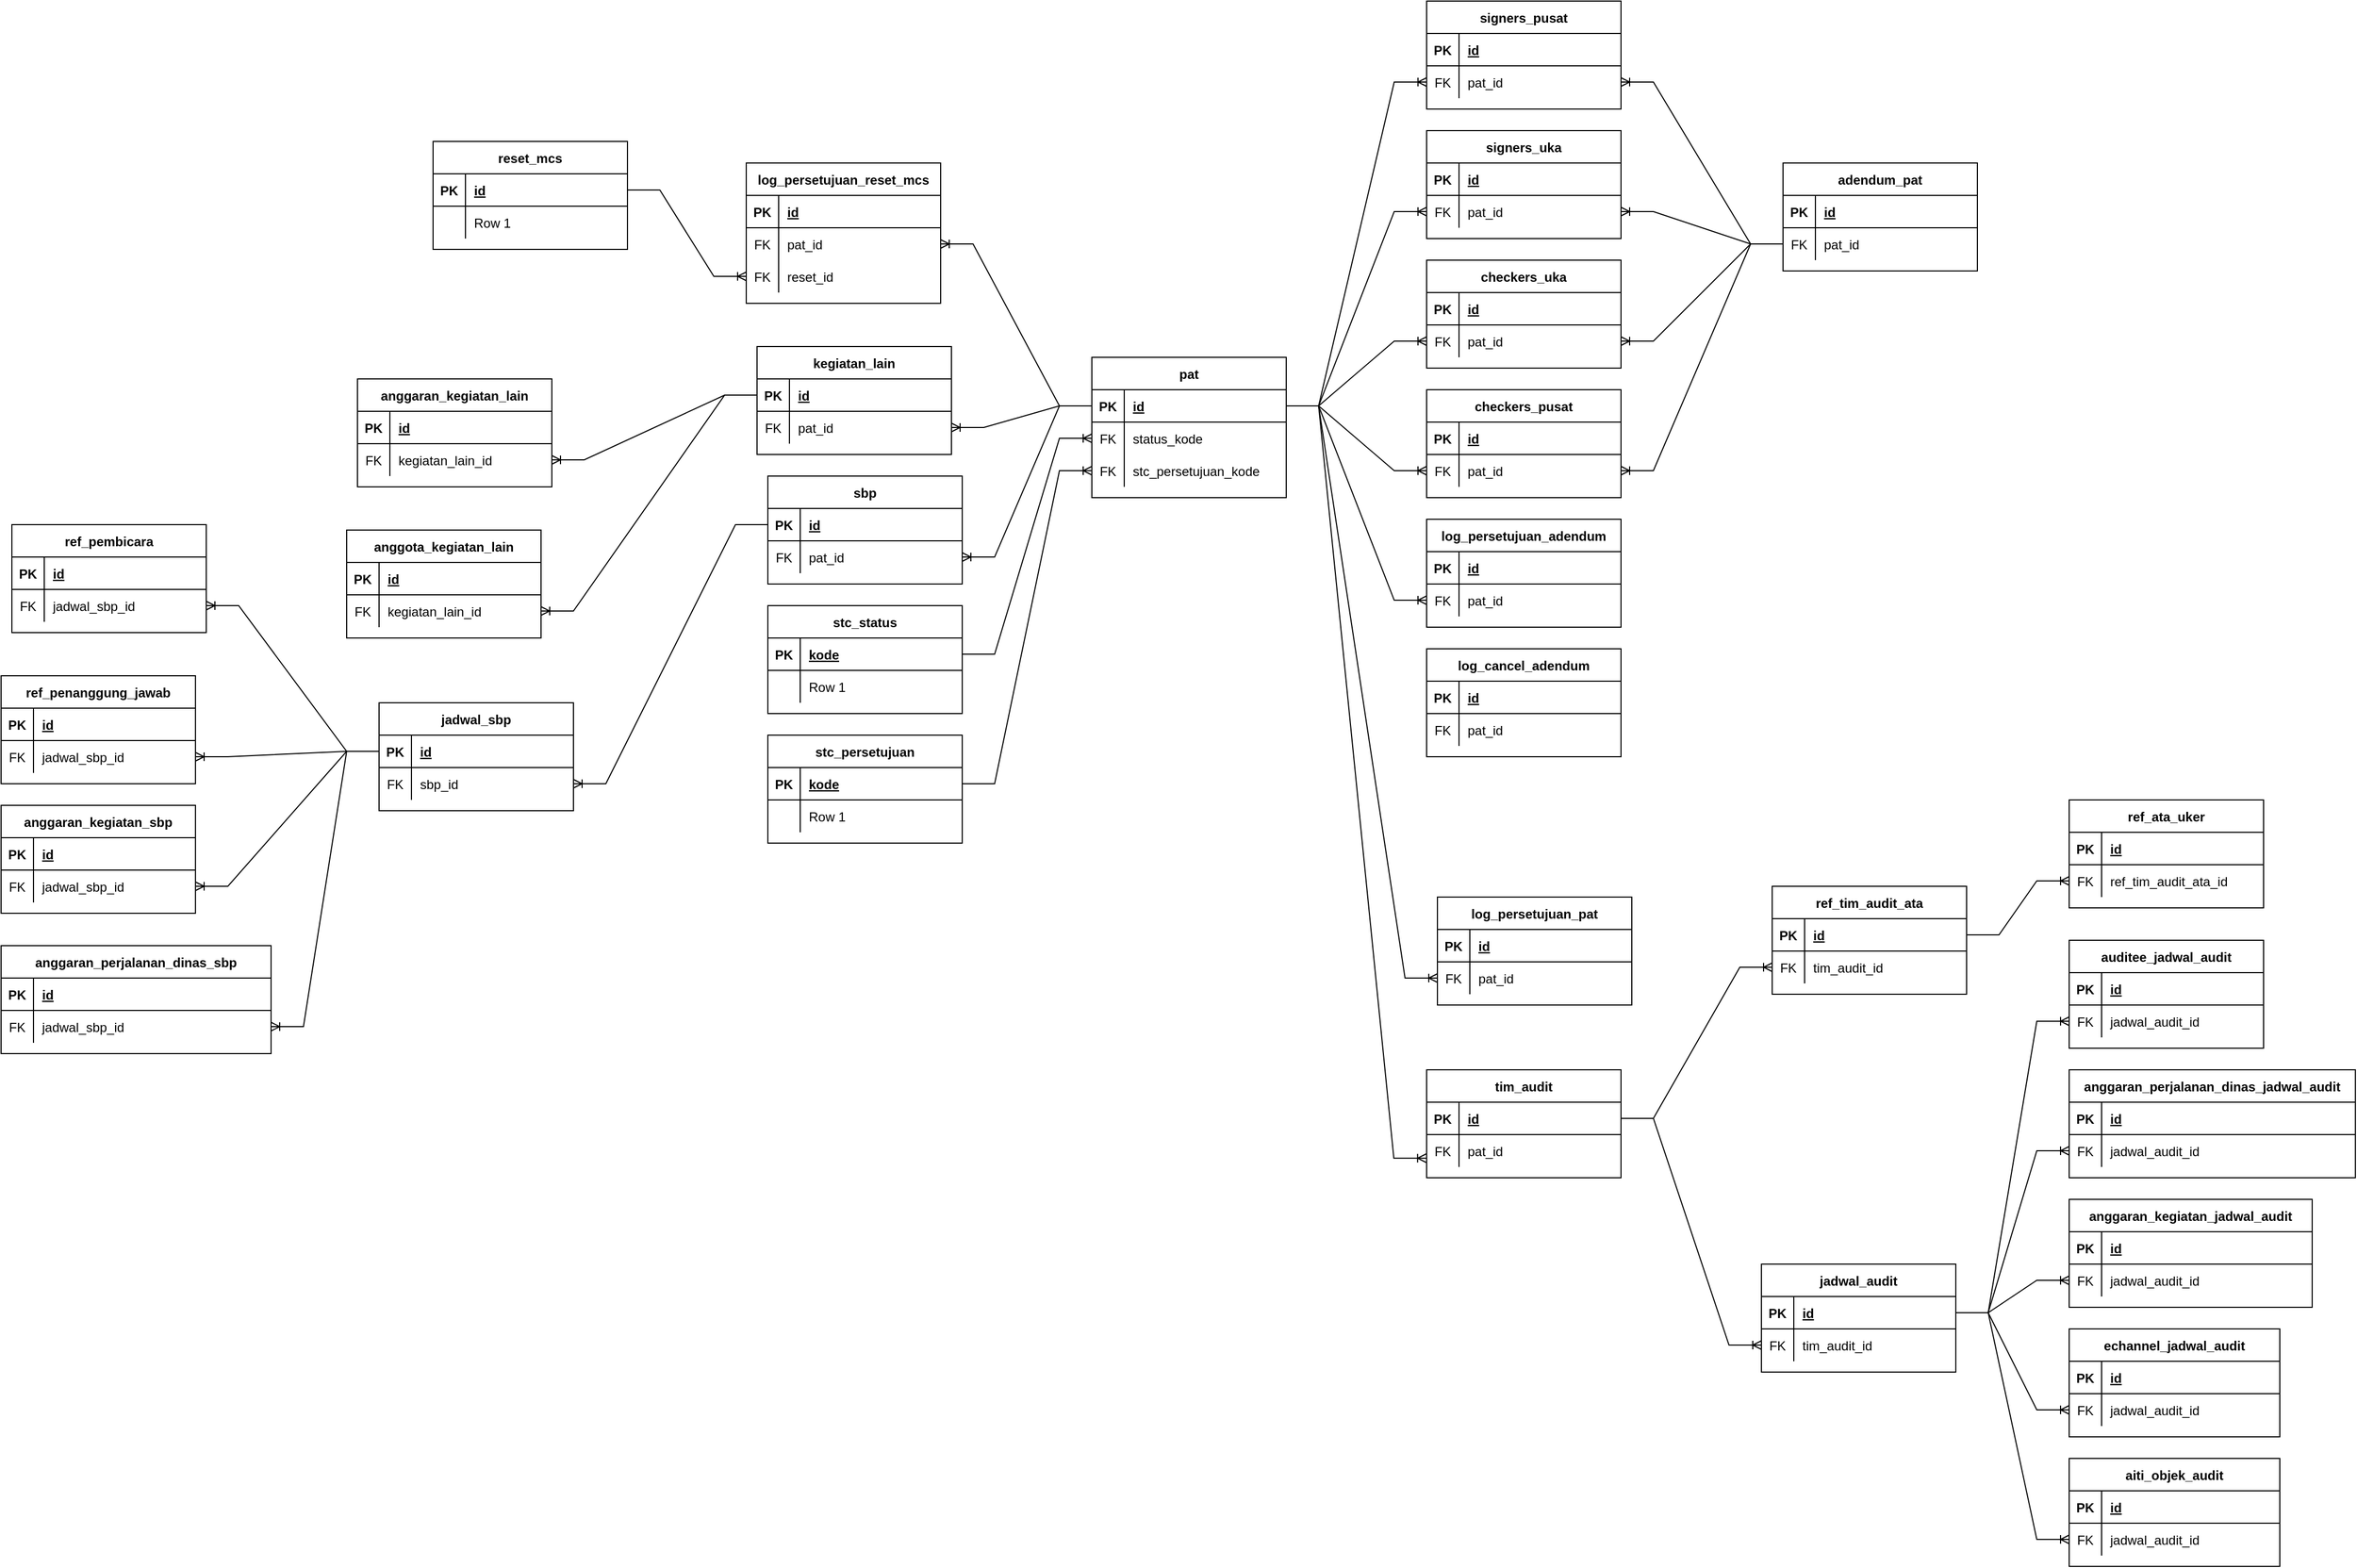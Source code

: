 <mxfile version="20.1.1" type="github">
  <diagram id="MWnst-Z8sm2W_6PzVGtL" name="Page-1">
    <mxGraphModel dx="2430" dy="834" grid="1" gridSize="10" guides="1" tooltips="1" connect="1" arrows="1" fold="1" page="1" pageScale="1" pageWidth="850" pageHeight="1100" math="0" shadow="0">
      <root>
        <mxCell id="0" />
        <mxCell id="1" parent="0" />
        <mxCell id="wG4W7cgLssAIpK-MPahJ-1" value="pat" style="shape=table;startSize=30;container=1;collapsible=1;childLayout=tableLayout;fixedRows=1;rowLines=0;fontStyle=1;align=center;resizeLast=1;" vertex="1" parent="1">
          <mxGeometry x="310" y="380" width="180" height="130" as="geometry" />
        </mxCell>
        <mxCell id="wG4W7cgLssAIpK-MPahJ-2" value="" style="shape=tableRow;horizontal=0;startSize=0;swimlaneHead=0;swimlaneBody=0;fillColor=none;collapsible=0;dropTarget=0;points=[[0,0.5],[1,0.5]];portConstraint=eastwest;top=0;left=0;right=0;bottom=1;" vertex="1" parent="wG4W7cgLssAIpK-MPahJ-1">
          <mxGeometry y="30" width="180" height="30" as="geometry" />
        </mxCell>
        <mxCell id="wG4W7cgLssAIpK-MPahJ-3" value="PK" style="shape=partialRectangle;connectable=0;fillColor=none;top=0;left=0;bottom=0;right=0;fontStyle=1;overflow=hidden;" vertex="1" parent="wG4W7cgLssAIpK-MPahJ-2">
          <mxGeometry width="30" height="30" as="geometry">
            <mxRectangle width="30" height="30" as="alternateBounds" />
          </mxGeometry>
        </mxCell>
        <mxCell id="wG4W7cgLssAIpK-MPahJ-4" value="id" style="shape=partialRectangle;connectable=0;fillColor=none;top=0;left=0;bottom=0;right=0;align=left;spacingLeft=6;fontStyle=5;overflow=hidden;" vertex="1" parent="wG4W7cgLssAIpK-MPahJ-2">
          <mxGeometry x="30" width="150" height="30" as="geometry">
            <mxRectangle width="150" height="30" as="alternateBounds" />
          </mxGeometry>
        </mxCell>
        <mxCell id="wG4W7cgLssAIpK-MPahJ-5" value="" style="shape=tableRow;horizontal=0;startSize=0;swimlaneHead=0;swimlaneBody=0;fillColor=none;collapsible=0;dropTarget=0;points=[[0,0.5],[1,0.5]];portConstraint=eastwest;top=0;left=0;right=0;bottom=0;" vertex="1" parent="wG4W7cgLssAIpK-MPahJ-1">
          <mxGeometry y="60" width="180" height="30" as="geometry" />
        </mxCell>
        <mxCell id="wG4W7cgLssAIpK-MPahJ-6" value="FK" style="shape=partialRectangle;connectable=0;fillColor=none;top=0;left=0;bottom=0;right=0;editable=1;overflow=hidden;" vertex="1" parent="wG4W7cgLssAIpK-MPahJ-5">
          <mxGeometry width="30" height="30" as="geometry">
            <mxRectangle width="30" height="30" as="alternateBounds" />
          </mxGeometry>
        </mxCell>
        <mxCell id="wG4W7cgLssAIpK-MPahJ-7" value="status_kode" style="shape=partialRectangle;connectable=0;fillColor=none;top=0;left=0;bottom=0;right=0;align=left;spacingLeft=6;overflow=hidden;" vertex="1" parent="wG4W7cgLssAIpK-MPahJ-5">
          <mxGeometry x="30" width="150" height="30" as="geometry">
            <mxRectangle width="150" height="30" as="alternateBounds" />
          </mxGeometry>
        </mxCell>
        <mxCell id="wG4W7cgLssAIpK-MPahJ-193" value="" style="shape=tableRow;horizontal=0;startSize=0;swimlaneHead=0;swimlaneBody=0;fillColor=none;collapsible=0;dropTarget=0;points=[[0,0.5],[1,0.5]];portConstraint=eastwest;top=0;left=0;right=0;bottom=0;" vertex="1" parent="wG4W7cgLssAIpK-MPahJ-1">
          <mxGeometry y="90" width="180" height="30" as="geometry" />
        </mxCell>
        <mxCell id="wG4W7cgLssAIpK-MPahJ-194" value="FK" style="shape=partialRectangle;connectable=0;fillColor=none;top=0;left=0;bottom=0;right=0;editable=1;overflow=hidden;" vertex="1" parent="wG4W7cgLssAIpK-MPahJ-193">
          <mxGeometry width="30" height="30" as="geometry">
            <mxRectangle width="30" height="30" as="alternateBounds" />
          </mxGeometry>
        </mxCell>
        <mxCell id="wG4W7cgLssAIpK-MPahJ-195" value="stc_persetujuan_kode" style="shape=partialRectangle;connectable=0;fillColor=none;top=0;left=0;bottom=0;right=0;align=left;spacingLeft=6;overflow=hidden;" vertex="1" parent="wG4W7cgLssAIpK-MPahJ-193">
          <mxGeometry x="30" width="150" height="30" as="geometry">
            <mxRectangle width="150" height="30" as="alternateBounds" />
          </mxGeometry>
        </mxCell>
        <mxCell id="wG4W7cgLssAIpK-MPahJ-14" value="tim_audit" style="shape=table;startSize=30;container=1;collapsible=1;childLayout=tableLayout;fixedRows=1;rowLines=0;fontStyle=1;align=center;resizeLast=1;" vertex="1" parent="1">
          <mxGeometry x="620" y="1040" width="180" height="100" as="geometry" />
        </mxCell>
        <mxCell id="wG4W7cgLssAIpK-MPahJ-15" value="" style="shape=tableRow;horizontal=0;startSize=0;swimlaneHead=0;swimlaneBody=0;fillColor=none;collapsible=0;dropTarget=0;points=[[0,0.5],[1,0.5]];portConstraint=eastwest;top=0;left=0;right=0;bottom=1;" vertex="1" parent="wG4W7cgLssAIpK-MPahJ-14">
          <mxGeometry y="30" width="180" height="30" as="geometry" />
        </mxCell>
        <mxCell id="wG4W7cgLssAIpK-MPahJ-16" value="PK" style="shape=partialRectangle;connectable=0;fillColor=none;top=0;left=0;bottom=0;right=0;fontStyle=1;overflow=hidden;" vertex="1" parent="wG4W7cgLssAIpK-MPahJ-15">
          <mxGeometry width="30" height="30" as="geometry">
            <mxRectangle width="30" height="30" as="alternateBounds" />
          </mxGeometry>
        </mxCell>
        <mxCell id="wG4W7cgLssAIpK-MPahJ-17" value="id" style="shape=partialRectangle;connectable=0;fillColor=none;top=0;left=0;bottom=0;right=0;align=left;spacingLeft=6;fontStyle=5;overflow=hidden;" vertex="1" parent="wG4W7cgLssAIpK-MPahJ-15">
          <mxGeometry x="30" width="150" height="30" as="geometry">
            <mxRectangle width="150" height="30" as="alternateBounds" />
          </mxGeometry>
        </mxCell>
        <mxCell id="wG4W7cgLssAIpK-MPahJ-18" value="" style="shape=tableRow;horizontal=0;startSize=0;swimlaneHead=0;swimlaneBody=0;fillColor=none;collapsible=0;dropTarget=0;points=[[0,0.5],[1,0.5]];portConstraint=eastwest;top=0;left=0;right=0;bottom=0;" vertex="1" parent="wG4W7cgLssAIpK-MPahJ-14">
          <mxGeometry y="60" width="180" height="30" as="geometry" />
        </mxCell>
        <mxCell id="wG4W7cgLssAIpK-MPahJ-19" value="FK" style="shape=partialRectangle;connectable=0;fillColor=none;top=0;left=0;bottom=0;right=0;editable=1;overflow=hidden;" vertex="1" parent="wG4W7cgLssAIpK-MPahJ-18">
          <mxGeometry width="30" height="30" as="geometry">
            <mxRectangle width="30" height="30" as="alternateBounds" />
          </mxGeometry>
        </mxCell>
        <mxCell id="wG4W7cgLssAIpK-MPahJ-20" value="pat_id " style="shape=partialRectangle;connectable=0;fillColor=none;top=0;left=0;bottom=0;right=0;align=left;spacingLeft=6;overflow=hidden;" vertex="1" parent="wG4W7cgLssAIpK-MPahJ-18">
          <mxGeometry x="30" width="150" height="30" as="geometry">
            <mxRectangle width="150" height="30" as="alternateBounds" />
          </mxGeometry>
        </mxCell>
        <mxCell id="wG4W7cgLssAIpK-MPahJ-22" value="checkers_uka" style="shape=table;startSize=30;container=1;collapsible=1;childLayout=tableLayout;fixedRows=1;rowLines=0;fontStyle=1;align=center;resizeLast=1;" vertex="1" parent="1">
          <mxGeometry x="620" y="290" width="180" height="100" as="geometry" />
        </mxCell>
        <mxCell id="wG4W7cgLssAIpK-MPahJ-23" value="" style="shape=tableRow;horizontal=0;startSize=0;swimlaneHead=0;swimlaneBody=0;fillColor=none;collapsible=0;dropTarget=0;points=[[0,0.5],[1,0.5]];portConstraint=eastwest;top=0;left=0;right=0;bottom=1;" vertex="1" parent="wG4W7cgLssAIpK-MPahJ-22">
          <mxGeometry y="30" width="180" height="30" as="geometry" />
        </mxCell>
        <mxCell id="wG4W7cgLssAIpK-MPahJ-24" value="PK" style="shape=partialRectangle;connectable=0;fillColor=none;top=0;left=0;bottom=0;right=0;fontStyle=1;overflow=hidden;" vertex="1" parent="wG4W7cgLssAIpK-MPahJ-23">
          <mxGeometry width="30" height="30" as="geometry">
            <mxRectangle width="30" height="30" as="alternateBounds" />
          </mxGeometry>
        </mxCell>
        <mxCell id="wG4W7cgLssAIpK-MPahJ-25" value="id" style="shape=partialRectangle;connectable=0;fillColor=none;top=0;left=0;bottom=0;right=0;align=left;spacingLeft=6;fontStyle=5;overflow=hidden;" vertex="1" parent="wG4W7cgLssAIpK-MPahJ-23">
          <mxGeometry x="30" width="150" height="30" as="geometry">
            <mxRectangle width="150" height="30" as="alternateBounds" />
          </mxGeometry>
        </mxCell>
        <mxCell id="wG4W7cgLssAIpK-MPahJ-26" value="" style="shape=tableRow;horizontal=0;startSize=0;swimlaneHead=0;swimlaneBody=0;fillColor=none;collapsible=0;dropTarget=0;points=[[0,0.5],[1,0.5]];portConstraint=eastwest;top=0;left=0;right=0;bottom=0;" vertex="1" parent="wG4W7cgLssAIpK-MPahJ-22">
          <mxGeometry y="60" width="180" height="30" as="geometry" />
        </mxCell>
        <mxCell id="wG4W7cgLssAIpK-MPahJ-27" value="FK" style="shape=partialRectangle;connectable=0;fillColor=none;top=0;left=0;bottom=0;right=0;editable=1;overflow=hidden;" vertex="1" parent="wG4W7cgLssAIpK-MPahJ-26">
          <mxGeometry width="30" height="30" as="geometry">
            <mxRectangle width="30" height="30" as="alternateBounds" />
          </mxGeometry>
        </mxCell>
        <mxCell id="wG4W7cgLssAIpK-MPahJ-28" value="pat_id " style="shape=partialRectangle;connectable=0;fillColor=none;top=0;left=0;bottom=0;right=0;align=left;spacingLeft=6;overflow=hidden;" vertex="1" parent="wG4W7cgLssAIpK-MPahJ-26">
          <mxGeometry x="30" width="150" height="30" as="geometry">
            <mxRectangle width="150" height="30" as="alternateBounds" />
          </mxGeometry>
        </mxCell>
        <mxCell id="wG4W7cgLssAIpK-MPahJ-30" value="" style="edgeStyle=entityRelationEdgeStyle;fontSize=12;html=1;endArrow=ERoneToMany;rounded=0;exitX=1;exitY=0.5;exitDx=0;exitDy=0;entryX=0;entryY=0.5;entryDx=0;entryDy=0;" edge="1" parent="1" source="wG4W7cgLssAIpK-MPahJ-2" target="wG4W7cgLssAIpK-MPahJ-26">
          <mxGeometry width="100" height="100" relative="1" as="geometry">
            <mxPoint x="630" y="425" as="sourcePoint" />
            <mxPoint x="440" y="500" as="targetPoint" />
          </mxGeometry>
        </mxCell>
        <mxCell id="wG4W7cgLssAIpK-MPahJ-21" value="" style="edgeStyle=entityRelationEdgeStyle;fontSize=12;html=1;endArrow=ERoneToMany;rounded=0;entryX=-0.002;entryY=0.729;entryDx=0;entryDy=0;entryPerimeter=0;exitX=1;exitY=0.5;exitDx=0;exitDy=0;" edge="1" parent="1" source="wG4W7cgLssAIpK-MPahJ-2" target="wG4W7cgLssAIpK-MPahJ-18">
          <mxGeometry width="100" height="100" relative="1" as="geometry">
            <mxPoint x="520" y="400" as="sourcePoint" />
            <mxPoint x="710" y="400" as="targetPoint" />
          </mxGeometry>
        </mxCell>
        <mxCell id="wG4W7cgLssAIpK-MPahJ-31" value="checkers_pusat" style="shape=table;startSize=30;container=1;collapsible=1;childLayout=tableLayout;fixedRows=1;rowLines=0;fontStyle=1;align=center;resizeLast=1;" vertex="1" parent="1">
          <mxGeometry x="620" y="410" width="180" height="100" as="geometry" />
        </mxCell>
        <mxCell id="wG4W7cgLssAIpK-MPahJ-32" value="" style="shape=tableRow;horizontal=0;startSize=0;swimlaneHead=0;swimlaneBody=0;fillColor=none;collapsible=0;dropTarget=0;points=[[0,0.5],[1,0.5]];portConstraint=eastwest;top=0;left=0;right=0;bottom=1;" vertex="1" parent="wG4W7cgLssAIpK-MPahJ-31">
          <mxGeometry y="30" width="180" height="30" as="geometry" />
        </mxCell>
        <mxCell id="wG4W7cgLssAIpK-MPahJ-33" value="PK" style="shape=partialRectangle;connectable=0;fillColor=none;top=0;left=0;bottom=0;right=0;fontStyle=1;overflow=hidden;" vertex="1" parent="wG4W7cgLssAIpK-MPahJ-32">
          <mxGeometry width="30" height="30" as="geometry">
            <mxRectangle width="30" height="30" as="alternateBounds" />
          </mxGeometry>
        </mxCell>
        <mxCell id="wG4W7cgLssAIpK-MPahJ-34" value="id" style="shape=partialRectangle;connectable=0;fillColor=none;top=0;left=0;bottom=0;right=0;align=left;spacingLeft=6;fontStyle=5;overflow=hidden;" vertex="1" parent="wG4W7cgLssAIpK-MPahJ-32">
          <mxGeometry x="30" width="150" height="30" as="geometry">
            <mxRectangle width="150" height="30" as="alternateBounds" />
          </mxGeometry>
        </mxCell>
        <mxCell id="wG4W7cgLssAIpK-MPahJ-35" value="" style="shape=tableRow;horizontal=0;startSize=0;swimlaneHead=0;swimlaneBody=0;fillColor=none;collapsible=0;dropTarget=0;points=[[0,0.5],[1,0.5]];portConstraint=eastwest;top=0;left=0;right=0;bottom=0;" vertex="1" parent="wG4W7cgLssAIpK-MPahJ-31">
          <mxGeometry y="60" width="180" height="30" as="geometry" />
        </mxCell>
        <mxCell id="wG4W7cgLssAIpK-MPahJ-36" value="FK" style="shape=partialRectangle;connectable=0;fillColor=none;top=0;left=0;bottom=0;right=0;editable=1;overflow=hidden;" vertex="1" parent="wG4W7cgLssAIpK-MPahJ-35">
          <mxGeometry width="30" height="30" as="geometry">
            <mxRectangle width="30" height="30" as="alternateBounds" />
          </mxGeometry>
        </mxCell>
        <mxCell id="wG4W7cgLssAIpK-MPahJ-37" value="pat_id " style="shape=partialRectangle;connectable=0;fillColor=none;top=0;left=0;bottom=0;right=0;align=left;spacingLeft=6;overflow=hidden;" vertex="1" parent="wG4W7cgLssAIpK-MPahJ-35">
          <mxGeometry x="30" width="150" height="30" as="geometry">
            <mxRectangle width="150" height="30" as="alternateBounds" />
          </mxGeometry>
        </mxCell>
        <mxCell id="wG4W7cgLssAIpK-MPahJ-38" value="signers_uka" style="shape=table;startSize=30;container=1;collapsible=1;childLayout=tableLayout;fixedRows=1;rowLines=0;fontStyle=1;align=center;resizeLast=1;" vertex="1" parent="1">
          <mxGeometry x="620" y="170" width="180" height="100" as="geometry" />
        </mxCell>
        <mxCell id="wG4W7cgLssAIpK-MPahJ-39" value="" style="shape=tableRow;horizontal=0;startSize=0;swimlaneHead=0;swimlaneBody=0;fillColor=none;collapsible=0;dropTarget=0;points=[[0,0.5],[1,0.5]];portConstraint=eastwest;top=0;left=0;right=0;bottom=1;" vertex="1" parent="wG4W7cgLssAIpK-MPahJ-38">
          <mxGeometry y="30" width="180" height="30" as="geometry" />
        </mxCell>
        <mxCell id="wG4W7cgLssAIpK-MPahJ-40" value="PK" style="shape=partialRectangle;connectable=0;fillColor=none;top=0;left=0;bottom=0;right=0;fontStyle=1;overflow=hidden;" vertex="1" parent="wG4W7cgLssAIpK-MPahJ-39">
          <mxGeometry width="30" height="30" as="geometry">
            <mxRectangle width="30" height="30" as="alternateBounds" />
          </mxGeometry>
        </mxCell>
        <mxCell id="wG4W7cgLssAIpK-MPahJ-41" value="id" style="shape=partialRectangle;connectable=0;fillColor=none;top=0;left=0;bottom=0;right=0;align=left;spacingLeft=6;fontStyle=5;overflow=hidden;" vertex="1" parent="wG4W7cgLssAIpK-MPahJ-39">
          <mxGeometry x="30" width="150" height="30" as="geometry">
            <mxRectangle width="150" height="30" as="alternateBounds" />
          </mxGeometry>
        </mxCell>
        <mxCell id="wG4W7cgLssAIpK-MPahJ-42" value="" style="shape=tableRow;horizontal=0;startSize=0;swimlaneHead=0;swimlaneBody=0;fillColor=none;collapsible=0;dropTarget=0;points=[[0,0.5],[1,0.5]];portConstraint=eastwest;top=0;left=0;right=0;bottom=0;" vertex="1" parent="wG4W7cgLssAIpK-MPahJ-38">
          <mxGeometry y="60" width="180" height="30" as="geometry" />
        </mxCell>
        <mxCell id="wG4W7cgLssAIpK-MPahJ-43" value="FK" style="shape=partialRectangle;connectable=0;fillColor=none;top=0;left=0;bottom=0;right=0;editable=1;overflow=hidden;" vertex="1" parent="wG4W7cgLssAIpK-MPahJ-42">
          <mxGeometry width="30" height="30" as="geometry">
            <mxRectangle width="30" height="30" as="alternateBounds" />
          </mxGeometry>
        </mxCell>
        <mxCell id="wG4W7cgLssAIpK-MPahJ-44" value="pat_id " style="shape=partialRectangle;connectable=0;fillColor=none;top=0;left=0;bottom=0;right=0;align=left;spacingLeft=6;overflow=hidden;" vertex="1" parent="wG4W7cgLssAIpK-MPahJ-42">
          <mxGeometry x="30" width="150" height="30" as="geometry">
            <mxRectangle width="150" height="30" as="alternateBounds" />
          </mxGeometry>
        </mxCell>
        <mxCell id="wG4W7cgLssAIpK-MPahJ-45" value="signers_pusat" style="shape=table;startSize=30;container=1;collapsible=1;childLayout=tableLayout;fixedRows=1;rowLines=0;fontStyle=1;align=center;resizeLast=1;" vertex="1" parent="1">
          <mxGeometry x="620" y="50" width="180" height="100" as="geometry" />
        </mxCell>
        <mxCell id="wG4W7cgLssAIpK-MPahJ-46" value="" style="shape=tableRow;horizontal=0;startSize=0;swimlaneHead=0;swimlaneBody=0;fillColor=none;collapsible=0;dropTarget=0;points=[[0,0.5],[1,0.5]];portConstraint=eastwest;top=0;left=0;right=0;bottom=1;" vertex="1" parent="wG4W7cgLssAIpK-MPahJ-45">
          <mxGeometry y="30" width="180" height="30" as="geometry" />
        </mxCell>
        <mxCell id="wG4W7cgLssAIpK-MPahJ-47" value="PK" style="shape=partialRectangle;connectable=0;fillColor=none;top=0;left=0;bottom=0;right=0;fontStyle=1;overflow=hidden;" vertex="1" parent="wG4W7cgLssAIpK-MPahJ-46">
          <mxGeometry width="30" height="30" as="geometry">
            <mxRectangle width="30" height="30" as="alternateBounds" />
          </mxGeometry>
        </mxCell>
        <mxCell id="wG4W7cgLssAIpK-MPahJ-48" value="id" style="shape=partialRectangle;connectable=0;fillColor=none;top=0;left=0;bottom=0;right=0;align=left;spacingLeft=6;fontStyle=5;overflow=hidden;" vertex="1" parent="wG4W7cgLssAIpK-MPahJ-46">
          <mxGeometry x="30" width="150" height="30" as="geometry">
            <mxRectangle width="150" height="30" as="alternateBounds" />
          </mxGeometry>
        </mxCell>
        <mxCell id="wG4W7cgLssAIpK-MPahJ-49" value="" style="shape=tableRow;horizontal=0;startSize=0;swimlaneHead=0;swimlaneBody=0;fillColor=none;collapsible=0;dropTarget=0;points=[[0,0.5],[1,0.5]];portConstraint=eastwest;top=0;left=0;right=0;bottom=0;" vertex="1" parent="wG4W7cgLssAIpK-MPahJ-45">
          <mxGeometry y="60" width="180" height="30" as="geometry" />
        </mxCell>
        <mxCell id="wG4W7cgLssAIpK-MPahJ-50" value="FK" style="shape=partialRectangle;connectable=0;fillColor=none;top=0;left=0;bottom=0;right=0;editable=1;overflow=hidden;" vertex="1" parent="wG4W7cgLssAIpK-MPahJ-49">
          <mxGeometry width="30" height="30" as="geometry">
            <mxRectangle width="30" height="30" as="alternateBounds" />
          </mxGeometry>
        </mxCell>
        <mxCell id="wG4W7cgLssAIpK-MPahJ-51" value="pat_id " style="shape=partialRectangle;connectable=0;fillColor=none;top=0;left=0;bottom=0;right=0;align=left;spacingLeft=6;overflow=hidden;" vertex="1" parent="wG4W7cgLssAIpK-MPahJ-49">
          <mxGeometry x="30" width="150" height="30" as="geometry">
            <mxRectangle width="150" height="30" as="alternateBounds" />
          </mxGeometry>
        </mxCell>
        <mxCell id="wG4W7cgLssAIpK-MPahJ-52" value="" style="edgeStyle=entityRelationEdgeStyle;fontSize=12;html=1;endArrow=ERoneToMany;rounded=0;exitX=1;exitY=0.5;exitDx=0;exitDy=0;entryX=0;entryY=0.5;entryDx=0;entryDy=0;" edge="1" parent="1" source="wG4W7cgLssAIpK-MPahJ-2" target="wG4W7cgLssAIpK-MPahJ-35">
          <mxGeometry width="100" height="100" relative="1" as="geometry">
            <mxPoint x="500" y="395" as="sourcePoint" />
            <mxPoint x="630" y="555" as="targetPoint" />
          </mxGeometry>
        </mxCell>
        <mxCell id="wG4W7cgLssAIpK-MPahJ-53" value="" style="edgeStyle=entityRelationEdgeStyle;fontSize=12;html=1;endArrow=ERoneToMany;rounded=0;entryX=0;entryY=0.5;entryDx=0;entryDy=0;exitX=1;exitY=0.5;exitDx=0;exitDy=0;" edge="1" parent="1" source="wG4W7cgLssAIpK-MPahJ-2" target="wG4W7cgLssAIpK-MPahJ-42">
          <mxGeometry width="100" height="100" relative="1" as="geometry">
            <mxPoint x="500" y="395" as="sourcePoint" />
            <mxPoint x="629.64" y="431.87" as="targetPoint" />
          </mxGeometry>
        </mxCell>
        <mxCell id="wG4W7cgLssAIpK-MPahJ-54" value="" style="edgeStyle=entityRelationEdgeStyle;fontSize=12;html=1;endArrow=ERoneToMany;rounded=0;entryX=0;entryY=0.5;entryDx=0;entryDy=0;exitX=1;exitY=0.5;exitDx=0;exitDy=0;" edge="1" parent="1" source="wG4W7cgLssAIpK-MPahJ-2" target="wG4W7cgLssAIpK-MPahJ-49">
          <mxGeometry width="100" height="100" relative="1" as="geometry">
            <mxPoint x="500" y="395" as="sourcePoint" />
            <mxPoint x="630" y="295" as="targetPoint" />
          </mxGeometry>
        </mxCell>
        <mxCell id="wG4W7cgLssAIpK-MPahJ-55" value="log_persetujuan_pat" style="shape=table;startSize=30;container=1;collapsible=1;childLayout=tableLayout;fixedRows=1;rowLines=0;fontStyle=1;align=center;resizeLast=1;" vertex="1" parent="1">
          <mxGeometry x="630" y="880" width="180" height="100" as="geometry" />
        </mxCell>
        <mxCell id="wG4W7cgLssAIpK-MPahJ-56" value="" style="shape=tableRow;horizontal=0;startSize=0;swimlaneHead=0;swimlaneBody=0;fillColor=none;collapsible=0;dropTarget=0;points=[[0,0.5],[1,0.5]];portConstraint=eastwest;top=0;left=0;right=0;bottom=1;" vertex="1" parent="wG4W7cgLssAIpK-MPahJ-55">
          <mxGeometry y="30" width="180" height="30" as="geometry" />
        </mxCell>
        <mxCell id="wG4W7cgLssAIpK-MPahJ-57" value="PK" style="shape=partialRectangle;connectable=0;fillColor=none;top=0;left=0;bottom=0;right=0;fontStyle=1;overflow=hidden;" vertex="1" parent="wG4W7cgLssAIpK-MPahJ-56">
          <mxGeometry width="30" height="30" as="geometry">
            <mxRectangle width="30" height="30" as="alternateBounds" />
          </mxGeometry>
        </mxCell>
        <mxCell id="wG4W7cgLssAIpK-MPahJ-58" value="id" style="shape=partialRectangle;connectable=0;fillColor=none;top=0;left=0;bottom=0;right=0;align=left;spacingLeft=6;fontStyle=5;overflow=hidden;" vertex="1" parent="wG4W7cgLssAIpK-MPahJ-56">
          <mxGeometry x="30" width="150" height="30" as="geometry">
            <mxRectangle width="150" height="30" as="alternateBounds" />
          </mxGeometry>
        </mxCell>
        <mxCell id="wG4W7cgLssAIpK-MPahJ-59" value="" style="shape=tableRow;horizontal=0;startSize=0;swimlaneHead=0;swimlaneBody=0;fillColor=none;collapsible=0;dropTarget=0;points=[[0,0.5],[1,0.5]];portConstraint=eastwest;top=0;left=0;right=0;bottom=0;" vertex="1" parent="wG4W7cgLssAIpK-MPahJ-55">
          <mxGeometry y="60" width="180" height="30" as="geometry" />
        </mxCell>
        <mxCell id="wG4W7cgLssAIpK-MPahJ-60" value="FK" style="shape=partialRectangle;connectable=0;fillColor=none;top=0;left=0;bottom=0;right=0;editable=1;overflow=hidden;" vertex="1" parent="wG4W7cgLssAIpK-MPahJ-59">
          <mxGeometry width="30" height="30" as="geometry">
            <mxRectangle width="30" height="30" as="alternateBounds" />
          </mxGeometry>
        </mxCell>
        <mxCell id="wG4W7cgLssAIpK-MPahJ-61" value="pat_id " style="shape=partialRectangle;connectable=0;fillColor=none;top=0;left=0;bottom=0;right=0;align=left;spacingLeft=6;overflow=hidden;" vertex="1" parent="wG4W7cgLssAIpK-MPahJ-59">
          <mxGeometry x="30" width="150" height="30" as="geometry">
            <mxRectangle width="150" height="30" as="alternateBounds" />
          </mxGeometry>
        </mxCell>
        <mxCell id="wG4W7cgLssAIpK-MPahJ-62" value="log_persetujuan_adendum" style="shape=table;startSize=30;container=1;collapsible=1;childLayout=tableLayout;fixedRows=1;rowLines=0;fontStyle=1;align=center;resizeLast=1;" vertex="1" parent="1">
          <mxGeometry x="620" y="530" width="180" height="100" as="geometry" />
        </mxCell>
        <mxCell id="wG4W7cgLssAIpK-MPahJ-63" value="" style="shape=tableRow;horizontal=0;startSize=0;swimlaneHead=0;swimlaneBody=0;fillColor=none;collapsible=0;dropTarget=0;points=[[0,0.5],[1,0.5]];portConstraint=eastwest;top=0;left=0;right=0;bottom=1;" vertex="1" parent="wG4W7cgLssAIpK-MPahJ-62">
          <mxGeometry y="30" width="180" height="30" as="geometry" />
        </mxCell>
        <mxCell id="wG4W7cgLssAIpK-MPahJ-64" value="PK" style="shape=partialRectangle;connectable=0;fillColor=none;top=0;left=0;bottom=0;right=0;fontStyle=1;overflow=hidden;" vertex="1" parent="wG4W7cgLssAIpK-MPahJ-63">
          <mxGeometry width="30" height="30" as="geometry">
            <mxRectangle width="30" height="30" as="alternateBounds" />
          </mxGeometry>
        </mxCell>
        <mxCell id="wG4W7cgLssAIpK-MPahJ-65" value="id" style="shape=partialRectangle;connectable=0;fillColor=none;top=0;left=0;bottom=0;right=0;align=left;spacingLeft=6;fontStyle=5;overflow=hidden;" vertex="1" parent="wG4W7cgLssAIpK-MPahJ-63">
          <mxGeometry x="30" width="150" height="30" as="geometry">
            <mxRectangle width="150" height="30" as="alternateBounds" />
          </mxGeometry>
        </mxCell>
        <mxCell id="wG4W7cgLssAIpK-MPahJ-66" value="" style="shape=tableRow;horizontal=0;startSize=0;swimlaneHead=0;swimlaneBody=0;fillColor=none;collapsible=0;dropTarget=0;points=[[0,0.5],[1,0.5]];portConstraint=eastwest;top=0;left=0;right=0;bottom=0;" vertex="1" parent="wG4W7cgLssAIpK-MPahJ-62">
          <mxGeometry y="60" width="180" height="30" as="geometry" />
        </mxCell>
        <mxCell id="wG4W7cgLssAIpK-MPahJ-67" value="FK" style="shape=partialRectangle;connectable=0;fillColor=none;top=0;left=0;bottom=0;right=0;editable=1;overflow=hidden;" vertex="1" parent="wG4W7cgLssAIpK-MPahJ-66">
          <mxGeometry width="30" height="30" as="geometry">
            <mxRectangle width="30" height="30" as="alternateBounds" />
          </mxGeometry>
        </mxCell>
        <mxCell id="wG4W7cgLssAIpK-MPahJ-68" value="pat_id " style="shape=partialRectangle;connectable=0;fillColor=none;top=0;left=0;bottom=0;right=0;align=left;spacingLeft=6;overflow=hidden;" vertex="1" parent="wG4W7cgLssAIpK-MPahJ-66">
          <mxGeometry x="30" width="150" height="30" as="geometry">
            <mxRectangle width="150" height="30" as="alternateBounds" />
          </mxGeometry>
        </mxCell>
        <mxCell id="wG4W7cgLssAIpK-MPahJ-69" value="log_persetujuan_reset_mcs" style="shape=table;startSize=30;container=1;collapsible=1;childLayout=tableLayout;fixedRows=1;rowLines=0;fontStyle=1;align=center;resizeLast=1;" vertex="1" parent="1">
          <mxGeometry x="-10" y="200" width="180" height="130" as="geometry" />
        </mxCell>
        <mxCell id="wG4W7cgLssAIpK-MPahJ-70" value="" style="shape=tableRow;horizontal=0;startSize=0;swimlaneHead=0;swimlaneBody=0;fillColor=none;collapsible=0;dropTarget=0;points=[[0,0.5],[1,0.5]];portConstraint=eastwest;top=0;left=0;right=0;bottom=1;" vertex="1" parent="wG4W7cgLssAIpK-MPahJ-69">
          <mxGeometry y="30" width="180" height="30" as="geometry" />
        </mxCell>
        <mxCell id="wG4W7cgLssAIpK-MPahJ-71" value="PK" style="shape=partialRectangle;connectable=0;fillColor=none;top=0;left=0;bottom=0;right=0;fontStyle=1;overflow=hidden;" vertex="1" parent="wG4W7cgLssAIpK-MPahJ-70">
          <mxGeometry width="30" height="30" as="geometry">
            <mxRectangle width="30" height="30" as="alternateBounds" />
          </mxGeometry>
        </mxCell>
        <mxCell id="wG4W7cgLssAIpK-MPahJ-72" value="id" style="shape=partialRectangle;connectable=0;fillColor=none;top=0;left=0;bottom=0;right=0;align=left;spacingLeft=6;fontStyle=5;overflow=hidden;" vertex="1" parent="wG4W7cgLssAIpK-MPahJ-70">
          <mxGeometry x="30" width="150" height="30" as="geometry">
            <mxRectangle width="150" height="30" as="alternateBounds" />
          </mxGeometry>
        </mxCell>
        <mxCell id="wG4W7cgLssAIpK-MPahJ-73" value="" style="shape=tableRow;horizontal=0;startSize=0;swimlaneHead=0;swimlaneBody=0;fillColor=none;collapsible=0;dropTarget=0;points=[[0,0.5],[1,0.5]];portConstraint=eastwest;top=0;left=0;right=0;bottom=0;" vertex="1" parent="wG4W7cgLssAIpK-MPahJ-69">
          <mxGeometry y="60" width="180" height="30" as="geometry" />
        </mxCell>
        <mxCell id="wG4W7cgLssAIpK-MPahJ-74" value="FK" style="shape=partialRectangle;connectable=0;fillColor=none;top=0;left=0;bottom=0;right=0;editable=1;overflow=hidden;" vertex="1" parent="wG4W7cgLssAIpK-MPahJ-73">
          <mxGeometry width="30" height="30" as="geometry">
            <mxRectangle width="30" height="30" as="alternateBounds" />
          </mxGeometry>
        </mxCell>
        <mxCell id="wG4W7cgLssAIpK-MPahJ-75" value="pat_id " style="shape=partialRectangle;connectable=0;fillColor=none;top=0;left=0;bottom=0;right=0;align=left;spacingLeft=6;overflow=hidden;" vertex="1" parent="wG4W7cgLssAIpK-MPahJ-73">
          <mxGeometry x="30" width="150" height="30" as="geometry">
            <mxRectangle width="150" height="30" as="alternateBounds" />
          </mxGeometry>
        </mxCell>
        <mxCell id="wG4W7cgLssAIpK-MPahJ-153" value="" style="shape=tableRow;horizontal=0;startSize=0;swimlaneHead=0;swimlaneBody=0;fillColor=none;collapsible=0;dropTarget=0;points=[[0,0.5],[1,0.5]];portConstraint=eastwest;top=0;left=0;right=0;bottom=0;" vertex="1" parent="wG4W7cgLssAIpK-MPahJ-69">
          <mxGeometry y="90" width="180" height="30" as="geometry" />
        </mxCell>
        <mxCell id="wG4W7cgLssAIpK-MPahJ-154" value="FK" style="shape=partialRectangle;connectable=0;fillColor=none;top=0;left=0;bottom=0;right=0;editable=1;overflow=hidden;" vertex="1" parent="wG4W7cgLssAIpK-MPahJ-153">
          <mxGeometry width="30" height="30" as="geometry">
            <mxRectangle width="30" height="30" as="alternateBounds" />
          </mxGeometry>
        </mxCell>
        <mxCell id="wG4W7cgLssAIpK-MPahJ-155" value="reset_id" style="shape=partialRectangle;connectable=0;fillColor=none;top=0;left=0;bottom=0;right=0;align=left;spacingLeft=6;overflow=hidden;" vertex="1" parent="wG4W7cgLssAIpK-MPahJ-153">
          <mxGeometry x="30" width="150" height="30" as="geometry">
            <mxRectangle width="150" height="30" as="alternateBounds" />
          </mxGeometry>
        </mxCell>
        <mxCell id="wG4W7cgLssAIpK-MPahJ-76" value="" style="edgeStyle=entityRelationEdgeStyle;fontSize=12;html=1;endArrow=ERoneToMany;rounded=0;exitX=1;exitY=0.5;exitDx=0;exitDy=0;" edge="1" parent="1" source="wG4W7cgLssAIpK-MPahJ-2" target="wG4W7cgLssAIpK-MPahJ-66">
          <mxGeometry width="100" height="100" relative="1" as="geometry">
            <mxPoint x="500" y="395" as="sourcePoint" />
            <mxPoint x="629.64" y="431.87" as="targetPoint" />
          </mxGeometry>
        </mxCell>
        <mxCell id="wG4W7cgLssAIpK-MPahJ-77" value="" style="edgeStyle=entityRelationEdgeStyle;fontSize=12;html=1;endArrow=ERoneToMany;rounded=0;exitX=1;exitY=0.5;exitDx=0;exitDy=0;" edge="1" parent="1" source="wG4W7cgLssAIpK-MPahJ-2" target="wG4W7cgLssAIpK-MPahJ-59">
          <mxGeometry width="100" height="100" relative="1" as="geometry">
            <mxPoint x="320" y="395" as="sourcePoint" />
            <mxPoint x="220" y="565" as="targetPoint" />
          </mxGeometry>
        </mxCell>
        <mxCell id="wG4W7cgLssAIpK-MPahJ-78" value="" style="edgeStyle=entityRelationEdgeStyle;fontSize=12;html=1;endArrow=ERoneToMany;rounded=0;exitX=0;exitY=0.5;exitDx=0;exitDy=0;" edge="1" parent="1" source="wG4W7cgLssAIpK-MPahJ-2" target="wG4W7cgLssAIpK-MPahJ-73">
          <mxGeometry width="100" height="100" relative="1" as="geometry">
            <mxPoint x="320" y="395" as="sourcePoint" />
            <mxPoint x="220" y="425" as="targetPoint" />
          </mxGeometry>
        </mxCell>
        <mxCell id="wG4W7cgLssAIpK-MPahJ-79" value="jadwal_audit" style="shape=table;startSize=30;container=1;collapsible=1;childLayout=tableLayout;fixedRows=1;rowLines=0;fontStyle=1;align=center;resizeLast=1;" vertex="1" parent="1">
          <mxGeometry x="930" y="1220" width="180" height="100" as="geometry" />
        </mxCell>
        <mxCell id="wG4W7cgLssAIpK-MPahJ-80" value="" style="shape=tableRow;horizontal=0;startSize=0;swimlaneHead=0;swimlaneBody=0;fillColor=none;collapsible=0;dropTarget=0;points=[[0,0.5],[1,0.5]];portConstraint=eastwest;top=0;left=0;right=0;bottom=1;" vertex="1" parent="wG4W7cgLssAIpK-MPahJ-79">
          <mxGeometry y="30" width="180" height="30" as="geometry" />
        </mxCell>
        <mxCell id="wG4W7cgLssAIpK-MPahJ-81" value="PK" style="shape=partialRectangle;connectable=0;fillColor=none;top=0;left=0;bottom=0;right=0;fontStyle=1;overflow=hidden;" vertex="1" parent="wG4W7cgLssAIpK-MPahJ-80">
          <mxGeometry width="30" height="30" as="geometry">
            <mxRectangle width="30" height="30" as="alternateBounds" />
          </mxGeometry>
        </mxCell>
        <mxCell id="wG4W7cgLssAIpK-MPahJ-82" value="id" style="shape=partialRectangle;connectable=0;fillColor=none;top=0;left=0;bottom=0;right=0;align=left;spacingLeft=6;fontStyle=5;overflow=hidden;" vertex="1" parent="wG4W7cgLssAIpK-MPahJ-80">
          <mxGeometry x="30" width="150" height="30" as="geometry">
            <mxRectangle width="150" height="30" as="alternateBounds" />
          </mxGeometry>
        </mxCell>
        <mxCell id="wG4W7cgLssAIpK-MPahJ-83" value="" style="shape=tableRow;horizontal=0;startSize=0;swimlaneHead=0;swimlaneBody=0;fillColor=none;collapsible=0;dropTarget=0;points=[[0,0.5],[1,0.5]];portConstraint=eastwest;top=0;left=0;right=0;bottom=0;" vertex="1" parent="wG4W7cgLssAIpK-MPahJ-79">
          <mxGeometry y="60" width="180" height="30" as="geometry" />
        </mxCell>
        <mxCell id="wG4W7cgLssAIpK-MPahJ-84" value="FK" style="shape=partialRectangle;connectable=0;fillColor=none;top=0;left=0;bottom=0;right=0;editable=1;overflow=hidden;" vertex="1" parent="wG4W7cgLssAIpK-MPahJ-83">
          <mxGeometry width="30" height="30" as="geometry">
            <mxRectangle width="30" height="30" as="alternateBounds" />
          </mxGeometry>
        </mxCell>
        <mxCell id="wG4W7cgLssAIpK-MPahJ-85" value="tim_audit_id" style="shape=partialRectangle;connectable=0;fillColor=none;top=0;left=0;bottom=0;right=0;align=left;spacingLeft=6;overflow=hidden;" vertex="1" parent="wG4W7cgLssAIpK-MPahJ-83">
          <mxGeometry x="30" width="150" height="30" as="geometry">
            <mxRectangle width="150" height="30" as="alternateBounds" />
          </mxGeometry>
        </mxCell>
        <mxCell id="wG4W7cgLssAIpK-MPahJ-86" value="" style="edgeStyle=entityRelationEdgeStyle;fontSize=12;html=1;endArrow=ERoneToMany;rounded=0;exitX=1;exitY=0.5;exitDx=0;exitDy=0;" edge="1" parent="1" source="wG4W7cgLssAIpK-MPahJ-15" target="wG4W7cgLssAIpK-MPahJ-83">
          <mxGeometry width="100" height="100" relative="1" as="geometry">
            <mxPoint x="850.0" y="1145" as="sourcePoint" />
            <mxPoint x="679.64" y="671.87" as="targetPoint" />
          </mxGeometry>
        </mxCell>
        <mxCell id="wG4W7cgLssAIpK-MPahJ-87" value="ref_tim_audit_ata" style="shape=table;startSize=30;container=1;collapsible=1;childLayout=tableLayout;fixedRows=1;rowLines=0;fontStyle=1;align=center;resizeLast=1;" vertex="1" parent="1">
          <mxGeometry x="940" y="870" width="180" height="100" as="geometry" />
        </mxCell>
        <mxCell id="wG4W7cgLssAIpK-MPahJ-88" value="" style="shape=tableRow;horizontal=0;startSize=0;swimlaneHead=0;swimlaneBody=0;fillColor=none;collapsible=0;dropTarget=0;points=[[0,0.5],[1,0.5]];portConstraint=eastwest;top=0;left=0;right=0;bottom=1;" vertex="1" parent="wG4W7cgLssAIpK-MPahJ-87">
          <mxGeometry y="30" width="180" height="30" as="geometry" />
        </mxCell>
        <mxCell id="wG4W7cgLssAIpK-MPahJ-89" value="PK" style="shape=partialRectangle;connectable=0;fillColor=none;top=0;left=0;bottom=0;right=0;fontStyle=1;overflow=hidden;" vertex="1" parent="wG4W7cgLssAIpK-MPahJ-88">
          <mxGeometry width="30" height="30" as="geometry">
            <mxRectangle width="30" height="30" as="alternateBounds" />
          </mxGeometry>
        </mxCell>
        <mxCell id="wG4W7cgLssAIpK-MPahJ-90" value="id" style="shape=partialRectangle;connectable=0;fillColor=none;top=0;left=0;bottom=0;right=0;align=left;spacingLeft=6;fontStyle=5;overflow=hidden;" vertex="1" parent="wG4W7cgLssAIpK-MPahJ-88">
          <mxGeometry x="30" width="150" height="30" as="geometry">
            <mxRectangle width="150" height="30" as="alternateBounds" />
          </mxGeometry>
        </mxCell>
        <mxCell id="wG4W7cgLssAIpK-MPahJ-91" value="" style="shape=tableRow;horizontal=0;startSize=0;swimlaneHead=0;swimlaneBody=0;fillColor=none;collapsible=0;dropTarget=0;points=[[0,0.5],[1,0.5]];portConstraint=eastwest;top=0;left=0;right=0;bottom=0;" vertex="1" parent="wG4W7cgLssAIpK-MPahJ-87">
          <mxGeometry y="60" width="180" height="30" as="geometry" />
        </mxCell>
        <mxCell id="wG4W7cgLssAIpK-MPahJ-92" value="FK" style="shape=partialRectangle;connectable=0;fillColor=none;top=0;left=0;bottom=0;right=0;editable=1;overflow=hidden;" vertex="1" parent="wG4W7cgLssAIpK-MPahJ-91">
          <mxGeometry width="30" height="30" as="geometry">
            <mxRectangle width="30" height="30" as="alternateBounds" />
          </mxGeometry>
        </mxCell>
        <mxCell id="wG4W7cgLssAIpK-MPahJ-93" value="tim_audit_id" style="shape=partialRectangle;connectable=0;fillColor=none;top=0;left=0;bottom=0;right=0;align=left;spacingLeft=6;overflow=hidden;" vertex="1" parent="wG4W7cgLssAIpK-MPahJ-91">
          <mxGeometry x="30" width="150" height="30" as="geometry">
            <mxRectangle width="150" height="30" as="alternateBounds" />
          </mxGeometry>
        </mxCell>
        <mxCell id="wG4W7cgLssAIpK-MPahJ-94" value="" style="edgeStyle=entityRelationEdgeStyle;fontSize=12;html=1;endArrow=ERoneToMany;rounded=0;entryX=0;entryY=0.5;entryDx=0;entryDy=0;exitX=1;exitY=0.5;exitDx=0;exitDy=0;" edge="1" parent="1" source="wG4W7cgLssAIpK-MPahJ-15" target="wG4W7cgLssAIpK-MPahJ-91">
          <mxGeometry width="100" height="100" relative="1" as="geometry">
            <mxPoint x="850" y="1150" as="sourcePoint" />
            <mxPoint x="970" y="655" as="targetPoint" />
          </mxGeometry>
        </mxCell>
        <mxCell id="wG4W7cgLssAIpK-MPahJ-95" value="ref_ata_uker" style="shape=table;startSize=30;container=1;collapsible=1;childLayout=tableLayout;fixedRows=1;rowLines=0;fontStyle=1;align=center;resizeLast=1;" vertex="1" parent="1">
          <mxGeometry x="1215" y="790" width="180" height="100" as="geometry" />
        </mxCell>
        <mxCell id="wG4W7cgLssAIpK-MPahJ-96" value="" style="shape=tableRow;horizontal=0;startSize=0;swimlaneHead=0;swimlaneBody=0;fillColor=none;collapsible=0;dropTarget=0;points=[[0,0.5],[1,0.5]];portConstraint=eastwest;top=0;left=0;right=0;bottom=1;" vertex="1" parent="wG4W7cgLssAIpK-MPahJ-95">
          <mxGeometry y="30" width="180" height="30" as="geometry" />
        </mxCell>
        <mxCell id="wG4W7cgLssAIpK-MPahJ-97" value="PK" style="shape=partialRectangle;connectable=0;fillColor=none;top=0;left=0;bottom=0;right=0;fontStyle=1;overflow=hidden;" vertex="1" parent="wG4W7cgLssAIpK-MPahJ-96">
          <mxGeometry width="30" height="30" as="geometry">
            <mxRectangle width="30" height="30" as="alternateBounds" />
          </mxGeometry>
        </mxCell>
        <mxCell id="wG4W7cgLssAIpK-MPahJ-98" value="id" style="shape=partialRectangle;connectable=0;fillColor=none;top=0;left=0;bottom=0;right=0;align=left;spacingLeft=6;fontStyle=5;overflow=hidden;" vertex="1" parent="wG4W7cgLssAIpK-MPahJ-96">
          <mxGeometry x="30" width="150" height="30" as="geometry">
            <mxRectangle width="150" height="30" as="alternateBounds" />
          </mxGeometry>
        </mxCell>
        <mxCell id="wG4W7cgLssAIpK-MPahJ-99" value="" style="shape=tableRow;horizontal=0;startSize=0;swimlaneHead=0;swimlaneBody=0;fillColor=none;collapsible=0;dropTarget=0;points=[[0,0.5],[1,0.5]];portConstraint=eastwest;top=0;left=0;right=0;bottom=0;" vertex="1" parent="wG4W7cgLssAIpK-MPahJ-95">
          <mxGeometry y="60" width="180" height="30" as="geometry" />
        </mxCell>
        <mxCell id="wG4W7cgLssAIpK-MPahJ-100" value="FK" style="shape=partialRectangle;connectable=0;fillColor=none;top=0;left=0;bottom=0;right=0;editable=1;overflow=hidden;" vertex="1" parent="wG4W7cgLssAIpK-MPahJ-99">
          <mxGeometry width="30" height="30" as="geometry">
            <mxRectangle width="30" height="30" as="alternateBounds" />
          </mxGeometry>
        </mxCell>
        <mxCell id="wG4W7cgLssAIpK-MPahJ-101" value="ref_tim_audit_ata_id" style="shape=partialRectangle;connectable=0;fillColor=none;top=0;left=0;bottom=0;right=0;align=left;spacingLeft=6;overflow=hidden;" vertex="1" parent="wG4W7cgLssAIpK-MPahJ-99">
          <mxGeometry x="30" width="150" height="30" as="geometry">
            <mxRectangle width="150" height="30" as="alternateBounds" />
          </mxGeometry>
        </mxCell>
        <mxCell id="wG4W7cgLssAIpK-MPahJ-102" value="" style="edgeStyle=entityRelationEdgeStyle;fontSize=12;html=1;endArrow=ERoneToMany;rounded=0;exitX=1;exitY=0.5;exitDx=0;exitDy=0;entryX=0;entryY=0.5;entryDx=0;entryDy=0;" edge="1" parent="1" source="wG4W7cgLssAIpK-MPahJ-88" target="wG4W7cgLssAIpK-MPahJ-99">
          <mxGeometry width="100" height="100" relative="1" as="geometry">
            <mxPoint x="960" y="1140" as="sourcePoint" />
            <mxPoint x="1060" y="1040" as="targetPoint" />
          </mxGeometry>
        </mxCell>
        <mxCell id="wG4W7cgLssAIpK-MPahJ-103" value="auditee_jadwal_audit" style="shape=table;startSize=30;container=1;collapsible=1;childLayout=tableLayout;fixedRows=1;rowLines=0;fontStyle=1;align=center;resizeLast=1;" vertex="1" parent="1">
          <mxGeometry x="1215" y="920" width="180" height="100" as="geometry" />
        </mxCell>
        <mxCell id="wG4W7cgLssAIpK-MPahJ-104" value="" style="shape=tableRow;horizontal=0;startSize=0;swimlaneHead=0;swimlaneBody=0;fillColor=none;collapsible=0;dropTarget=0;points=[[0,0.5],[1,0.5]];portConstraint=eastwest;top=0;left=0;right=0;bottom=1;" vertex="1" parent="wG4W7cgLssAIpK-MPahJ-103">
          <mxGeometry y="30" width="180" height="30" as="geometry" />
        </mxCell>
        <mxCell id="wG4W7cgLssAIpK-MPahJ-105" value="PK" style="shape=partialRectangle;connectable=0;fillColor=none;top=0;left=0;bottom=0;right=0;fontStyle=1;overflow=hidden;" vertex="1" parent="wG4W7cgLssAIpK-MPahJ-104">
          <mxGeometry width="30" height="30" as="geometry">
            <mxRectangle width="30" height="30" as="alternateBounds" />
          </mxGeometry>
        </mxCell>
        <mxCell id="wG4W7cgLssAIpK-MPahJ-106" value="id" style="shape=partialRectangle;connectable=0;fillColor=none;top=0;left=0;bottom=0;right=0;align=left;spacingLeft=6;fontStyle=5;overflow=hidden;" vertex="1" parent="wG4W7cgLssAIpK-MPahJ-104">
          <mxGeometry x="30" width="150" height="30" as="geometry">
            <mxRectangle width="150" height="30" as="alternateBounds" />
          </mxGeometry>
        </mxCell>
        <mxCell id="wG4W7cgLssAIpK-MPahJ-107" value="" style="shape=tableRow;horizontal=0;startSize=0;swimlaneHead=0;swimlaneBody=0;fillColor=none;collapsible=0;dropTarget=0;points=[[0,0.5],[1,0.5]];portConstraint=eastwest;top=0;left=0;right=0;bottom=0;" vertex="1" parent="wG4W7cgLssAIpK-MPahJ-103">
          <mxGeometry y="60" width="180" height="30" as="geometry" />
        </mxCell>
        <mxCell id="wG4W7cgLssAIpK-MPahJ-108" value="FK" style="shape=partialRectangle;connectable=0;fillColor=none;top=0;left=0;bottom=0;right=0;editable=1;overflow=hidden;" vertex="1" parent="wG4W7cgLssAIpK-MPahJ-107">
          <mxGeometry width="30" height="30" as="geometry">
            <mxRectangle width="30" height="30" as="alternateBounds" />
          </mxGeometry>
        </mxCell>
        <mxCell id="wG4W7cgLssAIpK-MPahJ-109" value="jadwal_audit_id" style="shape=partialRectangle;connectable=0;fillColor=none;top=0;left=0;bottom=0;right=0;align=left;spacingLeft=6;overflow=hidden;" vertex="1" parent="wG4W7cgLssAIpK-MPahJ-107">
          <mxGeometry x="30" width="150" height="30" as="geometry">
            <mxRectangle width="150" height="30" as="alternateBounds" />
          </mxGeometry>
        </mxCell>
        <mxCell id="wG4W7cgLssAIpK-MPahJ-110" value="" style="edgeStyle=entityRelationEdgeStyle;fontSize=12;html=1;endArrow=ERoneToMany;rounded=0;entryX=0;entryY=0.5;entryDx=0;entryDy=0;" edge="1" parent="1" source="wG4W7cgLssAIpK-MPahJ-80" target="wG4W7cgLssAIpK-MPahJ-107">
          <mxGeometry width="100" height="100" relative="1" as="geometry">
            <mxPoint x="1030" y="1200" as="sourcePoint" />
            <mxPoint x="1200" y="1150" as="targetPoint" />
          </mxGeometry>
        </mxCell>
        <mxCell id="wG4W7cgLssAIpK-MPahJ-111" value="anggaran_perjalanan_dinas_jadwal_audit" style="shape=table;startSize=30;container=1;collapsible=1;childLayout=tableLayout;fixedRows=1;rowLines=0;fontStyle=1;align=center;resizeLast=1;" vertex="1" parent="1">
          <mxGeometry x="1215" y="1040" width="265" height="100" as="geometry" />
        </mxCell>
        <mxCell id="wG4W7cgLssAIpK-MPahJ-112" value="" style="shape=tableRow;horizontal=0;startSize=0;swimlaneHead=0;swimlaneBody=0;fillColor=none;collapsible=0;dropTarget=0;points=[[0,0.5],[1,0.5]];portConstraint=eastwest;top=0;left=0;right=0;bottom=1;" vertex="1" parent="wG4W7cgLssAIpK-MPahJ-111">
          <mxGeometry y="30" width="265" height="30" as="geometry" />
        </mxCell>
        <mxCell id="wG4W7cgLssAIpK-MPahJ-113" value="PK" style="shape=partialRectangle;connectable=0;fillColor=none;top=0;left=0;bottom=0;right=0;fontStyle=1;overflow=hidden;" vertex="1" parent="wG4W7cgLssAIpK-MPahJ-112">
          <mxGeometry width="30" height="30" as="geometry">
            <mxRectangle width="30" height="30" as="alternateBounds" />
          </mxGeometry>
        </mxCell>
        <mxCell id="wG4W7cgLssAIpK-MPahJ-114" value="id" style="shape=partialRectangle;connectable=0;fillColor=none;top=0;left=0;bottom=0;right=0;align=left;spacingLeft=6;fontStyle=5;overflow=hidden;" vertex="1" parent="wG4W7cgLssAIpK-MPahJ-112">
          <mxGeometry x="30" width="235" height="30" as="geometry">
            <mxRectangle width="235" height="30" as="alternateBounds" />
          </mxGeometry>
        </mxCell>
        <mxCell id="wG4W7cgLssAIpK-MPahJ-115" value="" style="shape=tableRow;horizontal=0;startSize=0;swimlaneHead=0;swimlaneBody=0;fillColor=none;collapsible=0;dropTarget=0;points=[[0,0.5],[1,0.5]];portConstraint=eastwest;top=0;left=0;right=0;bottom=0;" vertex="1" parent="wG4W7cgLssAIpK-MPahJ-111">
          <mxGeometry y="60" width="265" height="30" as="geometry" />
        </mxCell>
        <mxCell id="wG4W7cgLssAIpK-MPahJ-116" value="FK" style="shape=partialRectangle;connectable=0;fillColor=none;top=0;left=0;bottom=0;right=0;editable=1;overflow=hidden;" vertex="1" parent="wG4W7cgLssAIpK-MPahJ-115">
          <mxGeometry width="30" height="30" as="geometry">
            <mxRectangle width="30" height="30" as="alternateBounds" />
          </mxGeometry>
        </mxCell>
        <mxCell id="wG4W7cgLssAIpK-MPahJ-117" value="jadwal_audit_id" style="shape=partialRectangle;connectable=0;fillColor=none;top=0;left=0;bottom=0;right=0;align=left;spacingLeft=6;overflow=hidden;" vertex="1" parent="wG4W7cgLssAIpK-MPahJ-115">
          <mxGeometry x="30" width="235" height="30" as="geometry">
            <mxRectangle width="235" height="30" as="alternateBounds" />
          </mxGeometry>
        </mxCell>
        <mxCell id="wG4W7cgLssAIpK-MPahJ-120" value="" style="edgeStyle=entityRelationEdgeStyle;fontSize=12;html=1;endArrow=ERoneToMany;rounded=0;entryX=0;entryY=0.5;entryDx=0;entryDy=0;exitX=1;exitY=0.5;exitDx=0;exitDy=0;" edge="1" parent="1" source="wG4W7cgLssAIpK-MPahJ-80" target="wG4W7cgLssAIpK-MPahJ-115">
          <mxGeometry width="100" height="100" relative="1" as="geometry">
            <mxPoint x="1130" y="1145" as="sourcePoint" />
            <mxPoint x="1225" y="1115" as="targetPoint" />
          </mxGeometry>
        </mxCell>
        <mxCell id="wG4W7cgLssAIpK-MPahJ-121" value="anggaran_kegiatan_jadwal_audit" style="shape=table;startSize=30;container=1;collapsible=1;childLayout=tableLayout;fixedRows=1;rowLines=0;fontStyle=1;align=center;resizeLast=1;" vertex="1" parent="1">
          <mxGeometry x="1215" y="1160" width="225" height="100" as="geometry" />
        </mxCell>
        <mxCell id="wG4W7cgLssAIpK-MPahJ-122" value="" style="shape=tableRow;horizontal=0;startSize=0;swimlaneHead=0;swimlaneBody=0;fillColor=none;collapsible=0;dropTarget=0;points=[[0,0.5],[1,0.5]];portConstraint=eastwest;top=0;left=0;right=0;bottom=1;" vertex="1" parent="wG4W7cgLssAIpK-MPahJ-121">
          <mxGeometry y="30" width="225" height="30" as="geometry" />
        </mxCell>
        <mxCell id="wG4W7cgLssAIpK-MPahJ-123" value="PK" style="shape=partialRectangle;connectable=0;fillColor=none;top=0;left=0;bottom=0;right=0;fontStyle=1;overflow=hidden;" vertex="1" parent="wG4W7cgLssAIpK-MPahJ-122">
          <mxGeometry width="30" height="30" as="geometry">
            <mxRectangle width="30" height="30" as="alternateBounds" />
          </mxGeometry>
        </mxCell>
        <mxCell id="wG4W7cgLssAIpK-MPahJ-124" value="id" style="shape=partialRectangle;connectable=0;fillColor=none;top=0;left=0;bottom=0;right=0;align=left;spacingLeft=6;fontStyle=5;overflow=hidden;" vertex="1" parent="wG4W7cgLssAIpK-MPahJ-122">
          <mxGeometry x="30" width="195" height="30" as="geometry">
            <mxRectangle width="195" height="30" as="alternateBounds" />
          </mxGeometry>
        </mxCell>
        <mxCell id="wG4W7cgLssAIpK-MPahJ-125" value="" style="shape=tableRow;horizontal=0;startSize=0;swimlaneHead=0;swimlaneBody=0;fillColor=none;collapsible=0;dropTarget=0;points=[[0,0.5],[1,0.5]];portConstraint=eastwest;top=0;left=0;right=0;bottom=0;" vertex="1" parent="wG4W7cgLssAIpK-MPahJ-121">
          <mxGeometry y="60" width="225" height="30" as="geometry" />
        </mxCell>
        <mxCell id="wG4W7cgLssAIpK-MPahJ-126" value="FK" style="shape=partialRectangle;connectable=0;fillColor=none;top=0;left=0;bottom=0;right=0;editable=1;overflow=hidden;" vertex="1" parent="wG4W7cgLssAIpK-MPahJ-125">
          <mxGeometry width="30" height="30" as="geometry">
            <mxRectangle width="30" height="30" as="alternateBounds" />
          </mxGeometry>
        </mxCell>
        <mxCell id="wG4W7cgLssAIpK-MPahJ-127" value="jadwal_audit_id" style="shape=partialRectangle;connectable=0;fillColor=none;top=0;left=0;bottom=0;right=0;align=left;spacingLeft=6;overflow=hidden;" vertex="1" parent="wG4W7cgLssAIpK-MPahJ-125">
          <mxGeometry x="30" width="195" height="30" as="geometry">
            <mxRectangle width="195" height="30" as="alternateBounds" />
          </mxGeometry>
        </mxCell>
        <mxCell id="wG4W7cgLssAIpK-MPahJ-128" value="" style="edgeStyle=entityRelationEdgeStyle;fontSize=12;html=1;endArrow=ERoneToMany;rounded=0;entryX=0;entryY=0.5;entryDx=0;entryDy=0;exitX=1;exitY=0.5;exitDx=0;exitDy=0;" edge="1" parent="1" source="wG4W7cgLssAIpK-MPahJ-80" target="wG4W7cgLssAIpK-MPahJ-125">
          <mxGeometry width="100" height="100" relative="1" as="geometry">
            <mxPoint x="1130" y="1145" as="sourcePoint" />
            <mxPoint x="1225" y="1245" as="targetPoint" />
          </mxGeometry>
        </mxCell>
        <mxCell id="wG4W7cgLssAIpK-MPahJ-129" value="echannel_jadwal_audit" style="shape=table;startSize=30;container=1;collapsible=1;childLayout=tableLayout;fixedRows=1;rowLines=0;fontStyle=1;align=center;resizeLast=1;" vertex="1" parent="1">
          <mxGeometry x="1215" y="1280" width="195" height="100" as="geometry" />
        </mxCell>
        <mxCell id="wG4W7cgLssAIpK-MPahJ-130" value="" style="shape=tableRow;horizontal=0;startSize=0;swimlaneHead=0;swimlaneBody=0;fillColor=none;collapsible=0;dropTarget=0;points=[[0,0.5],[1,0.5]];portConstraint=eastwest;top=0;left=0;right=0;bottom=1;" vertex="1" parent="wG4W7cgLssAIpK-MPahJ-129">
          <mxGeometry y="30" width="195" height="30" as="geometry" />
        </mxCell>
        <mxCell id="wG4W7cgLssAIpK-MPahJ-131" value="PK" style="shape=partialRectangle;connectable=0;fillColor=none;top=0;left=0;bottom=0;right=0;fontStyle=1;overflow=hidden;" vertex="1" parent="wG4W7cgLssAIpK-MPahJ-130">
          <mxGeometry width="30" height="30" as="geometry">
            <mxRectangle width="30" height="30" as="alternateBounds" />
          </mxGeometry>
        </mxCell>
        <mxCell id="wG4W7cgLssAIpK-MPahJ-132" value="id" style="shape=partialRectangle;connectable=0;fillColor=none;top=0;left=0;bottom=0;right=0;align=left;spacingLeft=6;fontStyle=5;overflow=hidden;" vertex="1" parent="wG4W7cgLssAIpK-MPahJ-130">
          <mxGeometry x="30" width="165" height="30" as="geometry">
            <mxRectangle width="165" height="30" as="alternateBounds" />
          </mxGeometry>
        </mxCell>
        <mxCell id="wG4W7cgLssAIpK-MPahJ-133" value="" style="shape=tableRow;horizontal=0;startSize=0;swimlaneHead=0;swimlaneBody=0;fillColor=none;collapsible=0;dropTarget=0;points=[[0,0.5],[1,0.5]];portConstraint=eastwest;top=0;left=0;right=0;bottom=0;" vertex="1" parent="wG4W7cgLssAIpK-MPahJ-129">
          <mxGeometry y="60" width="195" height="30" as="geometry" />
        </mxCell>
        <mxCell id="wG4W7cgLssAIpK-MPahJ-134" value="FK" style="shape=partialRectangle;connectable=0;fillColor=none;top=0;left=0;bottom=0;right=0;editable=1;overflow=hidden;" vertex="1" parent="wG4W7cgLssAIpK-MPahJ-133">
          <mxGeometry width="30" height="30" as="geometry">
            <mxRectangle width="30" height="30" as="alternateBounds" />
          </mxGeometry>
        </mxCell>
        <mxCell id="wG4W7cgLssAIpK-MPahJ-135" value="jadwal_audit_id" style="shape=partialRectangle;connectable=0;fillColor=none;top=0;left=0;bottom=0;right=0;align=left;spacingLeft=6;overflow=hidden;" vertex="1" parent="wG4W7cgLssAIpK-MPahJ-133">
          <mxGeometry x="30" width="165" height="30" as="geometry">
            <mxRectangle width="165" height="30" as="alternateBounds" />
          </mxGeometry>
        </mxCell>
        <mxCell id="wG4W7cgLssAIpK-MPahJ-136" value="" style="edgeStyle=entityRelationEdgeStyle;fontSize=12;html=1;endArrow=ERoneToMany;rounded=0;entryX=0;entryY=0.5;entryDx=0;entryDy=0;exitX=1;exitY=0.5;exitDx=0;exitDy=0;" edge="1" parent="1" source="wG4W7cgLssAIpK-MPahJ-80" target="wG4W7cgLssAIpK-MPahJ-133">
          <mxGeometry width="100" height="100" relative="1" as="geometry">
            <mxPoint x="1130" y="1145" as="sourcePoint" />
            <mxPoint x="1225" y="1365" as="targetPoint" />
          </mxGeometry>
        </mxCell>
        <mxCell id="wG4W7cgLssAIpK-MPahJ-138" value="aiti_objek_audit" style="shape=table;startSize=30;container=1;collapsible=1;childLayout=tableLayout;fixedRows=1;rowLines=0;fontStyle=1;align=center;resizeLast=1;" vertex="1" parent="1">
          <mxGeometry x="1215" y="1400" width="195" height="100" as="geometry" />
        </mxCell>
        <mxCell id="wG4W7cgLssAIpK-MPahJ-139" value="" style="shape=tableRow;horizontal=0;startSize=0;swimlaneHead=0;swimlaneBody=0;fillColor=none;collapsible=0;dropTarget=0;points=[[0,0.5],[1,0.5]];portConstraint=eastwest;top=0;left=0;right=0;bottom=1;" vertex="1" parent="wG4W7cgLssAIpK-MPahJ-138">
          <mxGeometry y="30" width="195" height="30" as="geometry" />
        </mxCell>
        <mxCell id="wG4W7cgLssAIpK-MPahJ-140" value="PK" style="shape=partialRectangle;connectable=0;fillColor=none;top=0;left=0;bottom=0;right=0;fontStyle=1;overflow=hidden;" vertex="1" parent="wG4W7cgLssAIpK-MPahJ-139">
          <mxGeometry width="30" height="30" as="geometry">
            <mxRectangle width="30" height="30" as="alternateBounds" />
          </mxGeometry>
        </mxCell>
        <mxCell id="wG4W7cgLssAIpK-MPahJ-141" value="id" style="shape=partialRectangle;connectable=0;fillColor=none;top=0;left=0;bottom=0;right=0;align=left;spacingLeft=6;fontStyle=5;overflow=hidden;" vertex="1" parent="wG4W7cgLssAIpK-MPahJ-139">
          <mxGeometry x="30" width="165" height="30" as="geometry">
            <mxRectangle width="165" height="30" as="alternateBounds" />
          </mxGeometry>
        </mxCell>
        <mxCell id="wG4W7cgLssAIpK-MPahJ-142" value="" style="shape=tableRow;horizontal=0;startSize=0;swimlaneHead=0;swimlaneBody=0;fillColor=none;collapsible=0;dropTarget=0;points=[[0,0.5],[1,0.5]];portConstraint=eastwest;top=0;left=0;right=0;bottom=0;" vertex="1" parent="wG4W7cgLssAIpK-MPahJ-138">
          <mxGeometry y="60" width="195" height="30" as="geometry" />
        </mxCell>
        <mxCell id="wG4W7cgLssAIpK-MPahJ-143" value="FK" style="shape=partialRectangle;connectable=0;fillColor=none;top=0;left=0;bottom=0;right=0;editable=1;overflow=hidden;" vertex="1" parent="wG4W7cgLssAIpK-MPahJ-142">
          <mxGeometry width="30" height="30" as="geometry">
            <mxRectangle width="30" height="30" as="alternateBounds" />
          </mxGeometry>
        </mxCell>
        <mxCell id="wG4W7cgLssAIpK-MPahJ-144" value="jadwal_audit_id" style="shape=partialRectangle;connectable=0;fillColor=none;top=0;left=0;bottom=0;right=0;align=left;spacingLeft=6;overflow=hidden;" vertex="1" parent="wG4W7cgLssAIpK-MPahJ-142">
          <mxGeometry x="30" width="165" height="30" as="geometry">
            <mxRectangle width="165" height="30" as="alternateBounds" />
          </mxGeometry>
        </mxCell>
        <mxCell id="wG4W7cgLssAIpK-MPahJ-145" value="" style="edgeStyle=entityRelationEdgeStyle;fontSize=12;html=1;endArrow=ERoneToMany;rounded=0;exitX=1;exitY=0.5;exitDx=0;exitDy=0;" edge="1" parent="1" source="wG4W7cgLssAIpK-MPahJ-80" target="wG4W7cgLssAIpK-MPahJ-142">
          <mxGeometry width="100" height="100" relative="1" as="geometry">
            <mxPoint x="1130" y="1145" as="sourcePoint" />
            <mxPoint x="1225" y="1485" as="targetPoint" />
          </mxGeometry>
        </mxCell>
        <mxCell id="wG4W7cgLssAIpK-MPahJ-146" value="reset_mcs" style="shape=table;startSize=30;container=1;collapsible=1;childLayout=tableLayout;fixedRows=1;rowLines=0;fontStyle=1;align=center;resizeLast=1;" vertex="1" parent="1">
          <mxGeometry x="-300" y="180" width="180" height="100" as="geometry" />
        </mxCell>
        <mxCell id="wG4W7cgLssAIpK-MPahJ-147" value="" style="shape=tableRow;horizontal=0;startSize=0;swimlaneHead=0;swimlaneBody=0;fillColor=none;collapsible=0;dropTarget=0;points=[[0,0.5],[1,0.5]];portConstraint=eastwest;top=0;left=0;right=0;bottom=1;" vertex="1" parent="wG4W7cgLssAIpK-MPahJ-146">
          <mxGeometry y="30" width="180" height="30" as="geometry" />
        </mxCell>
        <mxCell id="wG4W7cgLssAIpK-MPahJ-148" value="PK" style="shape=partialRectangle;connectable=0;fillColor=none;top=0;left=0;bottom=0;right=0;fontStyle=1;overflow=hidden;" vertex="1" parent="wG4W7cgLssAIpK-MPahJ-147">
          <mxGeometry width="30" height="30" as="geometry">
            <mxRectangle width="30" height="30" as="alternateBounds" />
          </mxGeometry>
        </mxCell>
        <mxCell id="wG4W7cgLssAIpK-MPahJ-149" value="id" style="shape=partialRectangle;connectable=0;fillColor=none;top=0;left=0;bottom=0;right=0;align=left;spacingLeft=6;fontStyle=5;overflow=hidden;" vertex="1" parent="wG4W7cgLssAIpK-MPahJ-147">
          <mxGeometry x="30" width="150" height="30" as="geometry">
            <mxRectangle width="150" height="30" as="alternateBounds" />
          </mxGeometry>
        </mxCell>
        <mxCell id="wG4W7cgLssAIpK-MPahJ-150" value="" style="shape=tableRow;horizontal=0;startSize=0;swimlaneHead=0;swimlaneBody=0;fillColor=none;collapsible=0;dropTarget=0;points=[[0,0.5],[1,0.5]];portConstraint=eastwest;top=0;left=0;right=0;bottom=0;" vertex="1" parent="wG4W7cgLssAIpK-MPahJ-146">
          <mxGeometry y="60" width="180" height="30" as="geometry" />
        </mxCell>
        <mxCell id="wG4W7cgLssAIpK-MPahJ-151" value="" style="shape=partialRectangle;connectable=0;fillColor=none;top=0;left=0;bottom=0;right=0;editable=1;overflow=hidden;" vertex="1" parent="wG4W7cgLssAIpK-MPahJ-150">
          <mxGeometry width="30" height="30" as="geometry">
            <mxRectangle width="30" height="30" as="alternateBounds" />
          </mxGeometry>
        </mxCell>
        <mxCell id="wG4W7cgLssAIpK-MPahJ-152" value="Row 1" style="shape=partialRectangle;connectable=0;fillColor=none;top=0;left=0;bottom=0;right=0;align=left;spacingLeft=6;overflow=hidden;" vertex="1" parent="wG4W7cgLssAIpK-MPahJ-150">
          <mxGeometry x="30" width="150" height="30" as="geometry">
            <mxRectangle width="150" height="30" as="alternateBounds" />
          </mxGeometry>
        </mxCell>
        <mxCell id="wG4W7cgLssAIpK-MPahJ-156" value="" style="edgeStyle=entityRelationEdgeStyle;fontSize=12;html=1;endArrow=ERoneToMany;rounded=0;exitX=1;exitY=0.5;exitDx=0;exitDy=0;entryX=0;entryY=0.5;entryDx=0;entryDy=0;" edge="1" parent="1" source="wG4W7cgLssAIpK-MPahJ-147" target="wG4W7cgLssAIpK-MPahJ-153">
          <mxGeometry width="100" height="100" relative="1" as="geometry">
            <mxPoint x="320" y="395.0" as="sourcePoint" />
            <mxPoint x="220" y="285.0" as="targetPoint" />
          </mxGeometry>
        </mxCell>
        <mxCell id="wG4W7cgLssAIpK-MPahJ-170" value="sbp" style="shape=table;startSize=30;container=1;collapsible=1;childLayout=tableLayout;fixedRows=1;rowLines=0;fontStyle=1;align=center;resizeLast=1;" vertex="1" parent="1">
          <mxGeometry x="10" y="490" width="180" height="100" as="geometry" />
        </mxCell>
        <mxCell id="wG4W7cgLssAIpK-MPahJ-171" value="" style="shape=tableRow;horizontal=0;startSize=0;swimlaneHead=0;swimlaneBody=0;fillColor=none;collapsible=0;dropTarget=0;points=[[0,0.5],[1,0.5]];portConstraint=eastwest;top=0;left=0;right=0;bottom=1;" vertex="1" parent="wG4W7cgLssAIpK-MPahJ-170">
          <mxGeometry y="30" width="180" height="30" as="geometry" />
        </mxCell>
        <mxCell id="wG4W7cgLssAIpK-MPahJ-172" value="PK" style="shape=partialRectangle;connectable=0;fillColor=none;top=0;left=0;bottom=0;right=0;fontStyle=1;overflow=hidden;" vertex="1" parent="wG4W7cgLssAIpK-MPahJ-171">
          <mxGeometry width="30" height="30" as="geometry">
            <mxRectangle width="30" height="30" as="alternateBounds" />
          </mxGeometry>
        </mxCell>
        <mxCell id="wG4W7cgLssAIpK-MPahJ-173" value="id" style="shape=partialRectangle;connectable=0;fillColor=none;top=0;left=0;bottom=0;right=0;align=left;spacingLeft=6;fontStyle=5;overflow=hidden;" vertex="1" parent="wG4W7cgLssAIpK-MPahJ-171">
          <mxGeometry x="30" width="150" height="30" as="geometry">
            <mxRectangle width="150" height="30" as="alternateBounds" />
          </mxGeometry>
        </mxCell>
        <mxCell id="wG4W7cgLssAIpK-MPahJ-174" value="" style="shape=tableRow;horizontal=0;startSize=0;swimlaneHead=0;swimlaneBody=0;fillColor=none;collapsible=0;dropTarget=0;points=[[0,0.5],[1,0.5]];portConstraint=eastwest;top=0;left=0;right=0;bottom=0;" vertex="1" parent="wG4W7cgLssAIpK-MPahJ-170">
          <mxGeometry y="60" width="180" height="30" as="geometry" />
        </mxCell>
        <mxCell id="wG4W7cgLssAIpK-MPahJ-175" value="FK" style="shape=partialRectangle;connectable=0;fillColor=none;top=0;left=0;bottom=0;right=0;editable=1;overflow=hidden;" vertex="1" parent="wG4W7cgLssAIpK-MPahJ-174">
          <mxGeometry width="30" height="30" as="geometry">
            <mxRectangle width="30" height="30" as="alternateBounds" />
          </mxGeometry>
        </mxCell>
        <mxCell id="wG4W7cgLssAIpK-MPahJ-176" value="pat_id" style="shape=partialRectangle;connectable=0;fillColor=none;top=0;left=0;bottom=0;right=0;align=left;spacingLeft=6;overflow=hidden;" vertex="1" parent="wG4W7cgLssAIpK-MPahJ-174">
          <mxGeometry x="30" width="150" height="30" as="geometry">
            <mxRectangle width="150" height="30" as="alternateBounds" />
          </mxGeometry>
        </mxCell>
        <mxCell id="wG4W7cgLssAIpK-MPahJ-177" value="jadwal_sbp" style="shape=table;startSize=30;container=1;collapsible=1;childLayout=tableLayout;fixedRows=1;rowLines=0;fontStyle=1;align=center;resizeLast=1;" vertex="1" parent="1">
          <mxGeometry x="-350" y="700" width="180" height="100" as="geometry" />
        </mxCell>
        <mxCell id="wG4W7cgLssAIpK-MPahJ-178" value="" style="shape=tableRow;horizontal=0;startSize=0;swimlaneHead=0;swimlaneBody=0;fillColor=none;collapsible=0;dropTarget=0;points=[[0,0.5],[1,0.5]];portConstraint=eastwest;top=0;left=0;right=0;bottom=1;" vertex="1" parent="wG4W7cgLssAIpK-MPahJ-177">
          <mxGeometry y="30" width="180" height="30" as="geometry" />
        </mxCell>
        <mxCell id="wG4W7cgLssAIpK-MPahJ-179" value="PK" style="shape=partialRectangle;connectable=0;fillColor=none;top=0;left=0;bottom=0;right=0;fontStyle=1;overflow=hidden;" vertex="1" parent="wG4W7cgLssAIpK-MPahJ-178">
          <mxGeometry width="30" height="30" as="geometry">
            <mxRectangle width="30" height="30" as="alternateBounds" />
          </mxGeometry>
        </mxCell>
        <mxCell id="wG4W7cgLssAIpK-MPahJ-180" value="id" style="shape=partialRectangle;connectable=0;fillColor=none;top=0;left=0;bottom=0;right=0;align=left;spacingLeft=6;fontStyle=5;overflow=hidden;" vertex="1" parent="wG4W7cgLssAIpK-MPahJ-178">
          <mxGeometry x="30" width="150" height="30" as="geometry">
            <mxRectangle width="150" height="30" as="alternateBounds" />
          </mxGeometry>
        </mxCell>
        <mxCell id="wG4W7cgLssAIpK-MPahJ-181" value="" style="shape=tableRow;horizontal=0;startSize=0;swimlaneHead=0;swimlaneBody=0;fillColor=none;collapsible=0;dropTarget=0;points=[[0,0.5],[1,0.5]];portConstraint=eastwest;top=0;left=0;right=0;bottom=0;" vertex="1" parent="wG4W7cgLssAIpK-MPahJ-177">
          <mxGeometry y="60" width="180" height="30" as="geometry" />
        </mxCell>
        <mxCell id="wG4W7cgLssAIpK-MPahJ-182" value="FK" style="shape=partialRectangle;connectable=0;fillColor=none;top=0;left=0;bottom=0;right=0;editable=1;overflow=hidden;" vertex="1" parent="wG4W7cgLssAIpK-MPahJ-181">
          <mxGeometry width="30" height="30" as="geometry">
            <mxRectangle width="30" height="30" as="alternateBounds" />
          </mxGeometry>
        </mxCell>
        <mxCell id="wG4W7cgLssAIpK-MPahJ-183" value="sbp_id" style="shape=partialRectangle;connectable=0;fillColor=none;top=0;left=0;bottom=0;right=0;align=left;spacingLeft=6;overflow=hidden;" vertex="1" parent="wG4W7cgLssAIpK-MPahJ-181">
          <mxGeometry x="30" width="150" height="30" as="geometry">
            <mxRectangle width="150" height="30" as="alternateBounds" />
          </mxGeometry>
        </mxCell>
        <mxCell id="wG4W7cgLssAIpK-MPahJ-184" value="" style="edgeStyle=entityRelationEdgeStyle;fontSize=12;html=1;endArrow=ERoneToMany;rounded=0;" edge="1" parent="1" source="wG4W7cgLssAIpK-MPahJ-171" target="wG4W7cgLssAIpK-MPahJ-181">
          <mxGeometry width="100" height="100" relative="1" as="geometry">
            <mxPoint x="-130" y="630" as="sourcePoint" />
            <mxPoint x="-30" y="530" as="targetPoint" />
          </mxGeometry>
        </mxCell>
        <mxCell id="wG4W7cgLssAIpK-MPahJ-185" value="stc_status" style="shape=table;startSize=30;container=1;collapsible=1;childLayout=tableLayout;fixedRows=1;rowLines=0;fontStyle=1;align=center;resizeLast=1;" vertex="1" parent="1">
          <mxGeometry x="10" y="610" width="180" height="100" as="geometry" />
        </mxCell>
        <mxCell id="wG4W7cgLssAIpK-MPahJ-186" value="" style="shape=tableRow;horizontal=0;startSize=0;swimlaneHead=0;swimlaneBody=0;fillColor=none;collapsible=0;dropTarget=0;points=[[0,0.5],[1,0.5]];portConstraint=eastwest;top=0;left=0;right=0;bottom=1;" vertex="1" parent="wG4W7cgLssAIpK-MPahJ-185">
          <mxGeometry y="30" width="180" height="30" as="geometry" />
        </mxCell>
        <mxCell id="wG4W7cgLssAIpK-MPahJ-187" value="PK" style="shape=partialRectangle;connectable=0;fillColor=none;top=0;left=0;bottom=0;right=0;fontStyle=1;overflow=hidden;" vertex="1" parent="wG4W7cgLssAIpK-MPahJ-186">
          <mxGeometry width="30" height="30" as="geometry">
            <mxRectangle width="30" height="30" as="alternateBounds" />
          </mxGeometry>
        </mxCell>
        <mxCell id="wG4W7cgLssAIpK-MPahJ-188" value="kode" style="shape=partialRectangle;connectable=0;fillColor=none;top=0;left=0;bottom=0;right=0;align=left;spacingLeft=6;fontStyle=5;overflow=hidden;" vertex="1" parent="wG4W7cgLssAIpK-MPahJ-186">
          <mxGeometry x="30" width="150" height="30" as="geometry">
            <mxRectangle width="150" height="30" as="alternateBounds" />
          </mxGeometry>
        </mxCell>
        <mxCell id="wG4W7cgLssAIpK-MPahJ-189" value="" style="shape=tableRow;horizontal=0;startSize=0;swimlaneHead=0;swimlaneBody=0;fillColor=none;collapsible=0;dropTarget=0;points=[[0,0.5],[1,0.5]];portConstraint=eastwest;top=0;left=0;right=0;bottom=0;" vertex="1" parent="wG4W7cgLssAIpK-MPahJ-185">
          <mxGeometry y="60" width="180" height="30" as="geometry" />
        </mxCell>
        <mxCell id="wG4W7cgLssAIpK-MPahJ-190" value="" style="shape=partialRectangle;connectable=0;fillColor=none;top=0;left=0;bottom=0;right=0;editable=1;overflow=hidden;" vertex="1" parent="wG4W7cgLssAIpK-MPahJ-189">
          <mxGeometry width="30" height="30" as="geometry">
            <mxRectangle width="30" height="30" as="alternateBounds" />
          </mxGeometry>
        </mxCell>
        <mxCell id="wG4W7cgLssAIpK-MPahJ-191" value="Row 1" style="shape=partialRectangle;connectable=0;fillColor=none;top=0;left=0;bottom=0;right=0;align=left;spacingLeft=6;overflow=hidden;" vertex="1" parent="wG4W7cgLssAIpK-MPahJ-189">
          <mxGeometry x="30" width="150" height="30" as="geometry">
            <mxRectangle width="150" height="30" as="alternateBounds" />
          </mxGeometry>
        </mxCell>
        <mxCell id="wG4W7cgLssAIpK-MPahJ-192" value="" style="edgeStyle=entityRelationEdgeStyle;fontSize=12;html=1;endArrow=ERoneToMany;rounded=0;entryX=0;entryY=0.5;entryDx=0;entryDy=0;" edge="1" parent="1" source="wG4W7cgLssAIpK-MPahJ-186" target="wG4W7cgLssAIpK-MPahJ-5">
          <mxGeometry width="100" height="100" relative="1" as="geometry">
            <mxPoint x="270" y="670" as="sourcePoint" />
            <mxPoint x="370" y="570" as="targetPoint" />
          </mxGeometry>
        </mxCell>
        <mxCell id="wG4W7cgLssAIpK-MPahJ-196" value="stc_persetujuan" style="shape=table;startSize=30;container=1;collapsible=1;childLayout=tableLayout;fixedRows=1;rowLines=0;fontStyle=1;align=center;resizeLast=1;" vertex="1" parent="1">
          <mxGeometry x="10" y="730" width="180" height="100" as="geometry" />
        </mxCell>
        <mxCell id="wG4W7cgLssAIpK-MPahJ-197" value="" style="shape=tableRow;horizontal=0;startSize=0;swimlaneHead=0;swimlaneBody=0;fillColor=none;collapsible=0;dropTarget=0;points=[[0,0.5],[1,0.5]];portConstraint=eastwest;top=0;left=0;right=0;bottom=1;" vertex="1" parent="wG4W7cgLssAIpK-MPahJ-196">
          <mxGeometry y="30" width="180" height="30" as="geometry" />
        </mxCell>
        <mxCell id="wG4W7cgLssAIpK-MPahJ-198" value="PK" style="shape=partialRectangle;connectable=0;fillColor=none;top=0;left=0;bottom=0;right=0;fontStyle=1;overflow=hidden;" vertex="1" parent="wG4W7cgLssAIpK-MPahJ-197">
          <mxGeometry width="30" height="30" as="geometry">
            <mxRectangle width="30" height="30" as="alternateBounds" />
          </mxGeometry>
        </mxCell>
        <mxCell id="wG4W7cgLssAIpK-MPahJ-199" value="kode" style="shape=partialRectangle;connectable=0;fillColor=none;top=0;left=0;bottom=0;right=0;align=left;spacingLeft=6;fontStyle=5;overflow=hidden;" vertex="1" parent="wG4W7cgLssAIpK-MPahJ-197">
          <mxGeometry x="30" width="150" height="30" as="geometry">
            <mxRectangle width="150" height="30" as="alternateBounds" />
          </mxGeometry>
        </mxCell>
        <mxCell id="wG4W7cgLssAIpK-MPahJ-200" value="" style="shape=tableRow;horizontal=0;startSize=0;swimlaneHead=0;swimlaneBody=0;fillColor=none;collapsible=0;dropTarget=0;points=[[0,0.5],[1,0.5]];portConstraint=eastwest;top=0;left=0;right=0;bottom=0;" vertex="1" parent="wG4W7cgLssAIpK-MPahJ-196">
          <mxGeometry y="60" width="180" height="30" as="geometry" />
        </mxCell>
        <mxCell id="wG4W7cgLssAIpK-MPahJ-201" value="" style="shape=partialRectangle;connectable=0;fillColor=none;top=0;left=0;bottom=0;right=0;editable=1;overflow=hidden;" vertex="1" parent="wG4W7cgLssAIpK-MPahJ-200">
          <mxGeometry width="30" height="30" as="geometry">
            <mxRectangle width="30" height="30" as="alternateBounds" />
          </mxGeometry>
        </mxCell>
        <mxCell id="wG4W7cgLssAIpK-MPahJ-202" value="Row 1" style="shape=partialRectangle;connectable=0;fillColor=none;top=0;left=0;bottom=0;right=0;align=left;spacingLeft=6;overflow=hidden;" vertex="1" parent="wG4W7cgLssAIpK-MPahJ-200">
          <mxGeometry x="30" width="150" height="30" as="geometry">
            <mxRectangle width="150" height="30" as="alternateBounds" />
          </mxGeometry>
        </mxCell>
        <mxCell id="wG4W7cgLssAIpK-MPahJ-203" value="" style="edgeStyle=entityRelationEdgeStyle;fontSize=12;html=1;endArrow=ERoneToMany;rounded=0;entryX=0;entryY=0.5;entryDx=0;entryDy=0;exitX=1;exitY=0.5;exitDx=0;exitDy=0;" edge="1" parent="1" source="wG4W7cgLssAIpK-MPahJ-197" target="wG4W7cgLssAIpK-MPahJ-193">
          <mxGeometry width="100" height="100" relative="1" as="geometry">
            <mxPoint x="220" y="655" as="sourcePoint" />
            <mxPoint x="320" y="465" as="targetPoint" />
          </mxGeometry>
        </mxCell>
        <mxCell id="wG4W7cgLssAIpK-MPahJ-204" value="adendum_pat" style="shape=table;startSize=30;container=1;collapsible=1;childLayout=tableLayout;fixedRows=1;rowLines=0;fontStyle=1;align=center;resizeLast=1;" vertex="1" parent="1">
          <mxGeometry x="950" y="200" width="180" height="100" as="geometry" />
        </mxCell>
        <mxCell id="wG4W7cgLssAIpK-MPahJ-205" value="" style="shape=tableRow;horizontal=0;startSize=0;swimlaneHead=0;swimlaneBody=0;fillColor=none;collapsible=0;dropTarget=0;points=[[0,0.5],[1,0.5]];portConstraint=eastwest;top=0;left=0;right=0;bottom=1;" vertex="1" parent="wG4W7cgLssAIpK-MPahJ-204">
          <mxGeometry y="30" width="180" height="30" as="geometry" />
        </mxCell>
        <mxCell id="wG4W7cgLssAIpK-MPahJ-206" value="PK" style="shape=partialRectangle;connectable=0;fillColor=none;top=0;left=0;bottom=0;right=0;fontStyle=1;overflow=hidden;" vertex="1" parent="wG4W7cgLssAIpK-MPahJ-205">
          <mxGeometry width="30" height="30" as="geometry">
            <mxRectangle width="30" height="30" as="alternateBounds" />
          </mxGeometry>
        </mxCell>
        <mxCell id="wG4W7cgLssAIpK-MPahJ-207" value="id" style="shape=partialRectangle;connectable=0;fillColor=none;top=0;left=0;bottom=0;right=0;align=left;spacingLeft=6;fontStyle=5;overflow=hidden;" vertex="1" parent="wG4W7cgLssAIpK-MPahJ-205">
          <mxGeometry x="30" width="150" height="30" as="geometry">
            <mxRectangle width="150" height="30" as="alternateBounds" />
          </mxGeometry>
        </mxCell>
        <mxCell id="wG4W7cgLssAIpK-MPahJ-208" value="" style="shape=tableRow;horizontal=0;startSize=0;swimlaneHead=0;swimlaneBody=0;fillColor=none;collapsible=0;dropTarget=0;points=[[0,0.5],[1,0.5]];portConstraint=eastwest;top=0;left=0;right=0;bottom=0;" vertex="1" parent="wG4W7cgLssAIpK-MPahJ-204">
          <mxGeometry y="60" width="180" height="30" as="geometry" />
        </mxCell>
        <mxCell id="wG4W7cgLssAIpK-MPahJ-209" value="FK" style="shape=partialRectangle;connectable=0;fillColor=none;top=0;left=0;bottom=0;right=0;editable=1;overflow=hidden;" vertex="1" parent="wG4W7cgLssAIpK-MPahJ-208">
          <mxGeometry width="30" height="30" as="geometry">
            <mxRectangle width="30" height="30" as="alternateBounds" />
          </mxGeometry>
        </mxCell>
        <mxCell id="wG4W7cgLssAIpK-MPahJ-210" value="pat_id" style="shape=partialRectangle;connectable=0;fillColor=none;top=0;left=0;bottom=0;right=0;align=left;spacingLeft=6;overflow=hidden;" vertex="1" parent="wG4W7cgLssAIpK-MPahJ-208">
          <mxGeometry x="30" width="150" height="30" as="geometry">
            <mxRectangle width="150" height="30" as="alternateBounds" />
          </mxGeometry>
        </mxCell>
        <mxCell id="wG4W7cgLssAIpK-MPahJ-211" value="" style="edgeStyle=entityRelationEdgeStyle;fontSize=12;html=1;endArrow=ERoneToMany;rounded=0;exitX=0;exitY=0.5;exitDx=0;exitDy=0;entryX=1;entryY=0.5;entryDx=0;entryDy=0;" edge="1" parent="1" source="wG4W7cgLssAIpK-MPahJ-208" target="wG4W7cgLssAIpK-MPahJ-49">
          <mxGeometry width="100" height="100" relative="1" as="geometry">
            <mxPoint x="480" y="410" as="sourcePoint" />
            <mxPoint x="580" y="310" as="targetPoint" />
          </mxGeometry>
        </mxCell>
        <mxCell id="wG4W7cgLssAIpK-MPahJ-212" value="" style="edgeStyle=entityRelationEdgeStyle;fontSize=12;html=1;endArrow=ERoneToMany;rounded=0;exitX=0;exitY=0.5;exitDx=0;exitDy=0;" edge="1" parent="1" source="wG4W7cgLssAIpK-MPahJ-208" target="wG4W7cgLssAIpK-MPahJ-42">
          <mxGeometry width="100" height="100" relative="1" as="geometry">
            <mxPoint x="490" y="195" as="sourcePoint" />
            <mxPoint x="630" y="135" as="targetPoint" />
          </mxGeometry>
        </mxCell>
        <mxCell id="wG4W7cgLssAIpK-MPahJ-213" value="" style="edgeStyle=entityRelationEdgeStyle;fontSize=12;html=1;endArrow=ERoneToMany;rounded=0;exitX=0;exitY=0.5;exitDx=0;exitDy=0;" edge="1" parent="1" source="wG4W7cgLssAIpK-MPahJ-208" target="wG4W7cgLssAIpK-MPahJ-26">
          <mxGeometry width="100" height="100" relative="1" as="geometry">
            <mxPoint x="490" y="195" as="sourcePoint" />
            <mxPoint x="630" y="255.0" as="targetPoint" />
          </mxGeometry>
        </mxCell>
        <mxCell id="wG4W7cgLssAIpK-MPahJ-214" value="" style="edgeStyle=entityRelationEdgeStyle;fontSize=12;html=1;endArrow=ERoneToMany;rounded=0;exitX=0;exitY=0.5;exitDx=0;exitDy=0;" edge="1" parent="1" source="wG4W7cgLssAIpK-MPahJ-208" target="wG4W7cgLssAIpK-MPahJ-35">
          <mxGeometry width="100" height="100" relative="1" as="geometry">
            <mxPoint x="490" y="195" as="sourcePoint" />
            <mxPoint x="630" y="375.0" as="targetPoint" />
          </mxGeometry>
        </mxCell>
        <mxCell id="wG4W7cgLssAIpK-MPahJ-218" value="log_cancel_adendum" style="shape=table;startSize=30;container=1;collapsible=1;childLayout=tableLayout;fixedRows=1;rowLines=0;fontStyle=1;align=center;resizeLast=1;" vertex="1" parent="1">
          <mxGeometry x="620" y="650" width="180" height="100" as="geometry" />
        </mxCell>
        <mxCell id="wG4W7cgLssAIpK-MPahJ-219" value="" style="shape=tableRow;horizontal=0;startSize=0;swimlaneHead=0;swimlaneBody=0;fillColor=none;collapsible=0;dropTarget=0;points=[[0,0.5],[1,0.5]];portConstraint=eastwest;top=0;left=0;right=0;bottom=1;" vertex="1" parent="wG4W7cgLssAIpK-MPahJ-218">
          <mxGeometry y="30" width="180" height="30" as="geometry" />
        </mxCell>
        <mxCell id="wG4W7cgLssAIpK-MPahJ-220" value="PK" style="shape=partialRectangle;connectable=0;fillColor=none;top=0;left=0;bottom=0;right=0;fontStyle=1;overflow=hidden;" vertex="1" parent="wG4W7cgLssAIpK-MPahJ-219">
          <mxGeometry width="30" height="30" as="geometry">
            <mxRectangle width="30" height="30" as="alternateBounds" />
          </mxGeometry>
        </mxCell>
        <mxCell id="wG4W7cgLssAIpK-MPahJ-221" value="id" style="shape=partialRectangle;connectable=0;fillColor=none;top=0;left=0;bottom=0;right=0;align=left;spacingLeft=6;fontStyle=5;overflow=hidden;" vertex="1" parent="wG4W7cgLssAIpK-MPahJ-219">
          <mxGeometry x="30" width="150" height="30" as="geometry">
            <mxRectangle width="150" height="30" as="alternateBounds" />
          </mxGeometry>
        </mxCell>
        <mxCell id="wG4W7cgLssAIpK-MPahJ-222" value="" style="shape=tableRow;horizontal=0;startSize=0;swimlaneHead=0;swimlaneBody=0;fillColor=none;collapsible=0;dropTarget=0;points=[[0,0.5],[1,0.5]];portConstraint=eastwest;top=0;left=0;right=0;bottom=0;" vertex="1" parent="wG4W7cgLssAIpK-MPahJ-218">
          <mxGeometry y="60" width="180" height="30" as="geometry" />
        </mxCell>
        <mxCell id="wG4W7cgLssAIpK-MPahJ-223" value="FK" style="shape=partialRectangle;connectable=0;fillColor=none;top=0;left=0;bottom=0;right=0;editable=1;overflow=hidden;" vertex="1" parent="wG4W7cgLssAIpK-MPahJ-222">
          <mxGeometry width="30" height="30" as="geometry">
            <mxRectangle width="30" height="30" as="alternateBounds" />
          </mxGeometry>
        </mxCell>
        <mxCell id="wG4W7cgLssAIpK-MPahJ-224" value="pat_id " style="shape=partialRectangle;connectable=0;fillColor=none;top=0;left=0;bottom=0;right=0;align=left;spacingLeft=6;overflow=hidden;" vertex="1" parent="wG4W7cgLssAIpK-MPahJ-222">
          <mxGeometry x="30" width="150" height="30" as="geometry">
            <mxRectangle width="150" height="30" as="alternateBounds" />
          </mxGeometry>
        </mxCell>
        <mxCell id="wG4W7cgLssAIpK-MPahJ-238" value="anggaran_kegiatan_lain" style="shape=table;startSize=30;container=1;collapsible=1;childLayout=tableLayout;fixedRows=1;rowLines=0;fontStyle=1;align=center;resizeLast=1;" vertex="1" parent="1">
          <mxGeometry x="-370" y="400" width="180" height="100" as="geometry" />
        </mxCell>
        <mxCell id="wG4W7cgLssAIpK-MPahJ-239" value="" style="shape=tableRow;horizontal=0;startSize=0;swimlaneHead=0;swimlaneBody=0;fillColor=none;collapsible=0;dropTarget=0;points=[[0,0.5],[1,0.5]];portConstraint=eastwest;top=0;left=0;right=0;bottom=1;" vertex="1" parent="wG4W7cgLssAIpK-MPahJ-238">
          <mxGeometry y="30" width="180" height="30" as="geometry" />
        </mxCell>
        <mxCell id="wG4W7cgLssAIpK-MPahJ-240" value="PK" style="shape=partialRectangle;connectable=0;fillColor=none;top=0;left=0;bottom=0;right=0;fontStyle=1;overflow=hidden;" vertex="1" parent="wG4W7cgLssAIpK-MPahJ-239">
          <mxGeometry width="30" height="30" as="geometry">
            <mxRectangle width="30" height="30" as="alternateBounds" />
          </mxGeometry>
        </mxCell>
        <mxCell id="wG4W7cgLssAIpK-MPahJ-241" value="id" style="shape=partialRectangle;connectable=0;fillColor=none;top=0;left=0;bottom=0;right=0;align=left;spacingLeft=6;fontStyle=5;overflow=hidden;" vertex="1" parent="wG4W7cgLssAIpK-MPahJ-239">
          <mxGeometry x="30" width="150" height="30" as="geometry">
            <mxRectangle width="150" height="30" as="alternateBounds" />
          </mxGeometry>
        </mxCell>
        <mxCell id="wG4W7cgLssAIpK-MPahJ-242" value="" style="shape=tableRow;horizontal=0;startSize=0;swimlaneHead=0;swimlaneBody=0;fillColor=none;collapsible=0;dropTarget=0;points=[[0,0.5],[1,0.5]];portConstraint=eastwest;top=0;left=0;right=0;bottom=0;" vertex="1" parent="wG4W7cgLssAIpK-MPahJ-238">
          <mxGeometry y="60" width="180" height="30" as="geometry" />
        </mxCell>
        <mxCell id="wG4W7cgLssAIpK-MPahJ-243" value="FK" style="shape=partialRectangle;connectable=0;fillColor=none;top=0;left=0;bottom=0;right=0;editable=1;overflow=hidden;" vertex="1" parent="wG4W7cgLssAIpK-MPahJ-242">
          <mxGeometry width="30" height="30" as="geometry">
            <mxRectangle width="30" height="30" as="alternateBounds" />
          </mxGeometry>
        </mxCell>
        <mxCell id="wG4W7cgLssAIpK-MPahJ-244" value="kegiatan_lain_id" style="shape=partialRectangle;connectable=0;fillColor=none;top=0;left=0;bottom=0;right=0;align=left;spacingLeft=6;overflow=hidden;" vertex="1" parent="wG4W7cgLssAIpK-MPahJ-242">
          <mxGeometry x="30" width="150" height="30" as="geometry">
            <mxRectangle width="150" height="30" as="alternateBounds" />
          </mxGeometry>
        </mxCell>
        <mxCell id="wG4W7cgLssAIpK-MPahJ-245" value="kegiatan_lain" style="shape=table;startSize=30;container=1;collapsible=1;childLayout=tableLayout;fixedRows=1;rowLines=0;fontStyle=1;align=center;resizeLast=1;" vertex="1" parent="1">
          <mxGeometry y="370" width="180" height="100" as="geometry" />
        </mxCell>
        <mxCell id="wG4W7cgLssAIpK-MPahJ-246" value="" style="shape=tableRow;horizontal=0;startSize=0;swimlaneHead=0;swimlaneBody=0;fillColor=none;collapsible=0;dropTarget=0;points=[[0,0.5],[1,0.5]];portConstraint=eastwest;top=0;left=0;right=0;bottom=1;" vertex="1" parent="wG4W7cgLssAIpK-MPahJ-245">
          <mxGeometry y="30" width="180" height="30" as="geometry" />
        </mxCell>
        <mxCell id="wG4W7cgLssAIpK-MPahJ-247" value="PK" style="shape=partialRectangle;connectable=0;fillColor=none;top=0;left=0;bottom=0;right=0;fontStyle=1;overflow=hidden;" vertex="1" parent="wG4W7cgLssAIpK-MPahJ-246">
          <mxGeometry width="30" height="30" as="geometry">
            <mxRectangle width="30" height="30" as="alternateBounds" />
          </mxGeometry>
        </mxCell>
        <mxCell id="wG4W7cgLssAIpK-MPahJ-248" value="id" style="shape=partialRectangle;connectable=0;fillColor=none;top=0;left=0;bottom=0;right=0;align=left;spacingLeft=6;fontStyle=5;overflow=hidden;" vertex="1" parent="wG4W7cgLssAIpK-MPahJ-246">
          <mxGeometry x="30" width="150" height="30" as="geometry">
            <mxRectangle width="150" height="30" as="alternateBounds" />
          </mxGeometry>
        </mxCell>
        <mxCell id="wG4W7cgLssAIpK-MPahJ-249" value="" style="shape=tableRow;horizontal=0;startSize=0;swimlaneHead=0;swimlaneBody=0;fillColor=none;collapsible=0;dropTarget=0;points=[[0,0.5],[1,0.5]];portConstraint=eastwest;top=0;left=0;right=0;bottom=0;" vertex="1" parent="wG4W7cgLssAIpK-MPahJ-245">
          <mxGeometry y="60" width="180" height="30" as="geometry" />
        </mxCell>
        <mxCell id="wG4W7cgLssAIpK-MPahJ-250" value="FK" style="shape=partialRectangle;connectable=0;fillColor=none;top=0;left=0;bottom=0;right=0;editable=1;overflow=hidden;" vertex="1" parent="wG4W7cgLssAIpK-MPahJ-249">
          <mxGeometry width="30" height="30" as="geometry">
            <mxRectangle width="30" height="30" as="alternateBounds" />
          </mxGeometry>
        </mxCell>
        <mxCell id="wG4W7cgLssAIpK-MPahJ-251" value="pat_id" style="shape=partialRectangle;connectable=0;fillColor=none;top=0;left=0;bottom=0;right=0;align=left;spacingLeft=6;overflow=hidden;" vertex="1" parent="wG4W7cgLssAIpK-MPahJ-249">
          <mxGeometry x="30" width="150" height="30" as="geometry">
            <mxRectangle width="150" height="30" as="alternateBounds" />
          </mxGeometry>
        </mxCell>
        <mxCell id="wG4W7cgLssAIpK-MPahJ-252" value="" style="edgeStyle=entityRelationEdgeStyle;fontSize=12;html=1;endArrow=ERoneToMany;rounded=0;" edge="1" parent="1" source="wG4W7cgLssAIpK-MPahJ-246" target="wG4W7cgLssAIpK-MPahJ-242">
          <mxGeometry width="100" height="100" relative="1" as="geometry">
            <mxPoint x="380" y="1270" as="sourcePoint" />
            <mxPoint x="480" y="1170" as="targetPoint" />
          </mxGeometry>
        </mxCell>
        <mxCell id="wG4W7cgLssAIpK-MPahJ-253" value="anggaran_kegiatan_sbp" style="shape=table;startSize=30;container=1;collapsible=1;childLayout=tableLayout;fixedRows=1;rowLines=0;fontStyle=1;align=center;resizeLast=1;" vertex="1" parent="1">
          <mxGeometry x="-700" y="795" width="180" height="100" as="geometry" />
        </mxCell>
        <mxCell id="wG4W7cgLssAIpK-MPahJ-254" value="" style="shape=tableRow;horizontal=0;startSize=0;swimlaneHead=0;swimlaneBody=0;fillColor=none;collapsible=0;dropTarget=0;points=[[0,0.5],[1,0.5]];portConstraint=eastwest;top=0;left=0;right=0;bottom=1;" vertex="1" parent="wG4W7cgLssAIpK-MPahJ-253">
          <mxGeometry y="30" width="180" height="30" as="geometry" />
        </mxCell>
        <mxCell id="wG4W7cgLssAIpK-MPahJ-255" value="PK" style="shape=partialRectangle;connectable=0;fillColor=none;top=0;left=0;bottom=0;right=0;fontStyle=1;overflow=hidden;" vertex="1" parent="wG4W7cgLssAIpK-MPahJ-254">
          <mxGeometry width="30" height="30" as="geometry">
            <mxRectangle width="30" height="30" as="alternateBounds" />
          </mxGeometry>
        </mxCell>
        <mxCell id="wG4W7cgLssAIpK-MPahJ-256" value="id" style="shape=partialRectangle;connectable=0;fillColor=none;top=0;left=0;bottom=0;right=0;align=left;spacingLeft=6;fontStyle=5;overflow=hidden;" vertex="1" parent="wG4W7cgLssAIpK-MPahJ-254">
          <mxGeometry x="30" width="150" height="30" as="geometry">
            <mxRectangle width="150" height="30" as="alternateBounds" />
          </mxGeometry>
        </mxCell>
        <mxCell id="wG4W7cgLssAIpK-MPahJ-257" value="" style="shape=tableRow;horizontal=0;startSize=0;swimlaneHead=0;swimlaneBody=0;fillColor=none;collapsible=0;dropTarget=0;points=[[0,0.5],[1,0.5]];portConstraint=eastwest;top=0;left=0;right=0;bottom=0;" vertex="1" parent="wG4W7cgLssAIpK-MPahJ-253">
          <mxGeometry y="60" width="180" height="30" as="geometry" />
        </mxCell>
        <mxCell id="wG4W7cgLssAIpK-MPahJ-258" value="FK" style="shape=partialRectangle;connectable=0;fillColor=none;top=0;left=0;bottom=0;right=0;editable=1;overflow=hidden;" vertex="1" parent="wG4W7cgLssAIpK-MPahJ-257">
          <mxGeometry width="30" height="30" as="geometry">
            <mxRectangle width="30" height="30" as="alternateBounds" />
          </mxGeometry>
        </mxCell>
        <mxCell id="wG4W7cgLssAIpK-MPahJ-259" value="jadwal_sbp_id" style="shape=partialRectangle;connectable=0;fillColor=none;top=0;left=0;bottom=0;right=0;align=left;spacingLeft=6;overflow=hidden;" vertex="1" parent="wG4W7cgLssAIpK-MPahJ-257">
          <mxGeometry x="30" width="150" height="30" as="geometry">
            <mxRectangle width="150" height="30" as="alternateBounds" />
          </mxGeometry>
        </mxCell>
        <mxCell id="wG4W7cgLssAIpK-MPahJ-260" value="" style="edgeStyle=entityRelationEdgeStyle;fontSize=12;html=1;endArrow=ERoneToMany;rounded=0;" edge="1" parent="1" source="wG4W7cgLssAIpK-MPahJ-178" target="wG4W7cgLssAIpK-MPahJ-257">
          <mxGeometry width="100" height="100" relative="1" as="geometry">
            <mxPoint x="-470" y="1345" as="sourcePoint" />
            <mxPoint x="-370" y="1175" as="targetPoint" />
          </mxGeometry>
        </mxCell>
        <mxCell id="wG4W7cgLssAIpK-MPahJ-261" value="anggota_kegiatan_lain" style="shape=table;startSize=30;container=1;collapsible=1;childLayout=tableLayout;fixedRows=1;rowLines=0;fontStyle=1;align=center;resizeLast=1;" vertex="1" parent="1">
          <mxGeometry x="-380" y="540" width="180" height="100" as="geometry" />
        </mxCell>
        <mxCell id="wG4W7cgLssAIpK-MPahJ-262" value="" style="shape=tableRow;horizontal=0;startSize=0;swimlaneHead=0;swimlaneBody=0;fillColor=none;collapsible=0;dropTarget=0;points=[[0,0.5],[1,0.5]];portConstraint=eastwest;top=0;left=0;right=0;bottom=1;" vertex="1" parent="wG4W7cgLssAIpK-MPahJ-261">
          <mxGeometry y="30" width="180" height="30" as="geometry" />
        </mxCell>
        <mxCell id="wG4W7cgLssAIpK-MPahJ-263" value="PK" style="shape=partialRectangle;connectable=0;fillColor=none;top=0;left=0;bottom=0;right=0;fontStyle=1;overflow=hidden;" vertex="1" parent="wG4W7cgLssAIpK-MPahJ-262">
          <mxGeometry width="30" height="30" as="geometry">
            <mxRectangle width="30" height="30" as="alternateBounds" />
          </mxGeometry>
        </mxCell>
        <mxCell id="wG4W7cgLssAIpK-MPahJ-264" value="id" style="shape=partialRectangle;connectable=0;fillColor=none;top=0;left=0;bottom=0;right=0;align=left;spacingLeft=6;fontStyle=5;overflow=hidden;" vertex="1" parent="wG4W7cgLssAIpK-MPahJ-262">
          <mxGeometry x="30" width="150" height="30" as="geometry">
            <mxRectangle width="150" height="30" as="alternateBounds" />
          </mxGeometry>
        </mxCell>
        <mxCell id="wG4W7cgLssAIpK-MPahJ-265" value="" style="shape=tableRow;horizontal=0;startSize=0;swimlaneHead=0;swimlaneBody=0;fillColor=none;collapsible=0;dropTarget=0;points=[[0,0.5],[1,0.5]];portConstraint=eastwest;top=0;left=0;right=0;bottom=0;" vertex="1" parent="wG4W7cgLssAIpK-MPahJ-261">
          <mxGeometry y="60" width="180" height="30" as="geometry" />
        </mxCell>
        <mxCell id="wG4W7cgLssAIpK-MPahJ-266" value="FK" style="shape=partialRectangle;connectable=0;fillColor=none;top=0;left=0;bottom=0;right=0;editable=1;overflow=hidden;" vertex="1" parent="wG4W7cgLssAIpK-MPahJ-265">
          <mxGeometry width="30" height="30" as="geometry">
            <mxRectangle width="30" height="30" as="alternateBounds" />
          </mxGeometry>
        </mxCell>
        <mxCell id="wG4W7cgLssAIpK-MPahJ-267" value="kegiatan_lain_id" style="shape=partialRectangle;connectable=0;fillColor=none;top=0;left=0;bottom=0;right=0;align=left;spacingLeft=6;overflow=hidden;" vertex="1" parent="wG4W7cgLssAIpK-MPahJ-265">
          <mxGeometry x="30" width="150" height="30" as="geometry">
            <mxRectangle width="150" height="30" as="alternateBounds" />
          </mxGeometry>
        </mxCell>
        <mxCell id="wG4W7cgLssAIpK-MPahJ-268" value="" style="edgeStyle=entityRelationEdgeStyle;fontSize=12;html=1;endArrow=ERoneToMany;rounded=0;entryX=1;entryY=0.5;entryDx=0;entryDy=0;exitX=0;exitY=0.5;exitDx=0;exitDy=0;" edge="1" parent="1" source="wG4W7cgLssAIpK-MPahJ-246" target="wG4W7cgLssAIpK-MPahJ-265">
          <mxGeometry width="100" height="100" relative="1" as="geometry">
            <mxPoint x="290.0" y="1195" as="sourcePoint" />
            <mxPoint x="400.0" y="1305" as="targetPoint" />
          </mxGeometry>
        </mxCell>
        <mxCell id="wG4W7cgLssAIpK-MPahJ-269" value="" style="edgeStyle=entityRelationEdgeStyle;fontSize=12;html=1;endArrow=ERoneToMany;rounded=0;exitX=0;exitY=0.5;exitDx=0;exitDy=0;entryX=1;entryY=0.5;entryDx=0;entryDy=0;" edge="1" parent="1" source="wG4W7cgLssAIpK-MPahJ-2" target="wG4W7cgLssAIpK-MPahJ-249">
          <mxGeometry width="100" height="100" relative="1" as="geometry">
            <mxPoint x="320" y="435" as="sourcePoint" />
            <mxPoint x="180" y="285" as="targetPoint" />
          </mxGeometry>
        </mxCell>
        <mxCell id="wG4W7cgLssAIpK-MPahJ-270" value="anggaran_perjalanan_dinas_sbp" style="shape=table;startSize=30;container=1;collapsible=1;childLayout=tableLayout;fixedRows=1;rowLines=0;fontStyle=1;align=center;resizeLast=1;" vertex="1" parent="1">
          <mxGeometry x="-700" y="925" width="250" height="100" as="geometry" />
        </mxCell>
        <mxCell id="wG4W7cgLssAIpK-MPahJ-271" value="" style="shape=tableRow;horizontal=0;startSize=0;swimlaneHead=0;swimlaneBody=0;fillColor=none;collapsible=0;dropTarget=0;points=[[0,0.5],[1,0.5]];portConstraint=eastwest;top=0;left=0;right=0;bottom=1;" vertex="1" parent="wG4W7cgLssAIpK-MPahJ-270">
          <mxGeometry y="30" width="250" height="30" as="geometry" />
        </mxCell>
        <mxCell id="wG4W7cgLssAIpK-MPahJ-272" value="PK" style="shape=partialRectangle;connectable=0;fillColor=none;top=0;left=0;bottom=0;right=0;fontStyle=1;overflow=hidden;" vertex="1" parent="wG4W7cgLssAIpK-MPahJ-271">
          <mxGeometry width="30" height="30" as="geometry">
            <mxRectangle width="30" height="30" as="alternateBounds" />
          </mxGeometry>
        </mxCell>
        <mxCell id="wG4W7cgLssAIpK-MPahJ-273" value="id" style="shape=partialRectangle;connectable=0;fillColor=none;top=0;left=0;bottom=0;right=0;align=left;spacingLeft=6;fontStyle=5;overflow=hidden;" vertex="1" parent="wG4W7cgLssAIpK-MPahJ-271">
          <mxGeometry x="30" width="220" height="30" as="geometry">
            <mxRectangle width="220" height="30" as="alternateBounds" />
          </mxGeometry>
        </mxCell>
        <mxCell id="wG4W7cgLssAIpK-MPahJ-274" value="" style="shape=tableRow;horizontal=0;startSize=0;swimlaneHead=0;swimlaneBody=0;fillColor=none;collapsible=0;dropTarget=0;points=[[0,0.5],[1,0.5]];portConstraint=eastwest;top=0;left=0;right=0;bottom=0;" vertex="1" parent="wG4W7cgLssAIpK-MPahJ-270">
          <mxGeometry y="60" width="250" height="30" as="geometry" />
        </mxCell>
        <mxCell id="wG4W7cgLssAIpK-MPahJ-275" value="FK" style="shape=partialRectangle;connectable=0;fillColor=none;top=0;left=0;bottom=0;right=0;editable=1;overflow=hidden;" vertex="1" parent="wG4W7cgLssAIpK-MPahJ-274">
          <mxGeometry width="30" height="30" as="geometry">
            <mxRectangle width="30" height="30" as="alternateBounds" />
          </mxGeometry>
        </mxCell>
        <mxCell id="wG4W7cgLssAIpK-MPahJ-276" value="jadwal_sbp_id" style="shape=partialRectangle;connectable=0;fillColor=none;top=0;left=0;bottom=0;right=0;align=left;spacingLeft=6;overflow=hidden;" vertex="1" parent="wG4W7cgLssAIpK-MPahJ-274">
          <mxGeometry x="30" width="220" height="30" as="geometry">
            <mxRectangle width="220" height="30" as="alternateBounds" />
          </mxGeometry>
        </mxCell>
        <mxCell id="wG4W7cgLssAIpK-MPahJ-278" value="" style="edgeStyle=entityRelationEdgeStyle;fontSize=12;html=1;endArrow=ERoneToMany;rounded=0;" edge="1" parent="1" source="wG4W7cgLssAIpK-MPahJ-178" target="wG4W7cgLssAIpK-MPahJ-274">
          <mxGeometry width="100" height="100" relative="1" as="geometry">
            <mxPoint x="-190" y="1145" as="sourcePoint" />
            <mxPoint x="-100" y="1135" as="targetPoint" />
          </mxGeometry>
        </mxCell>
        <mxCell id="wG4W7cgLssAIpK-MPahJ-286" value="ref_penanggung_jawab" style="shape=table;startSize=30;container=1;collapsible=1;childLayout=tableLayout;fixedRows=1;rowLines=0;fontStyle=1;align=center;resizeLast=1;" vertex="1" parent="1">
          <mxGeometry x="-700" y="675" width="180" height="100" as="geometry" />
        </mxCell>
        <mxCell id="wG4W7cgLssAIpK-MPahJ-287" value="" style="shape=tableRow;horizontal=0;startSize=0;swimlaneHead=0;swimlaneBody=0;fillColor=none;collapsible=0;dropTarget=0;points=[[0,0.5],[1,0.5]];portConstraint=eastwest;top=0;left=0;right=0;bottom=1;" vertex="1" parent="wG4W7cgLssAIpK-MPahJ-286">
          <mxGeometry y="30" width="180" height="30" as="geometry" />
        </mxCell>
        <mxCell id="wG4W7cgLssAIpK-MPahJ-288" value="PK" style="shape=partialRectangle;connectable=0;fillColor=none;top=0;left=0;bottom=0;right=0;fontStyle=1;overflow=hidden;" vertex="1" parent="wG4W7cgLssAIpK-MPahJ-287">
          <mxGeometry width="30" height="30" as="geometry">
            <mxRectangle width="30" height="30" as="alternateBounds" />
          </mxGeometry>
        </mxCell>
        <mxCell id="wG4W7cgLssAIpK-MPahJ-289" value="id" style="shape=partialRectangle;connectable=0;fillColor=none;top=0;left=0;bottom=0;right=0;align=left;spacingLeft=6;fontStyle=5;overflow=hidden;" vertex="1" parent="wG4W7cgLssAIpK-MPahJ-287">
          <mxGeometry x="30" width="150" height="30" as="geometry">
            <mxRectangle width="150" height="30" as="alternateBounds" />
          </mxGeometry>
        </mxCell>
        <mxCell id="wG4W7cgLssAIpK-MPahJ-290" value="" style="shape=tableRow;horizontal=0;startSize=0;swimlaneHead=0;swimlaneBody=0;fillColor=none;collapsible=0;dropTarget=0;points=[[0,0.5],[1,0.5]];portConstraint=eastwest;top=0;left=0;right=0;bottom=0;" vertex="1" parent="wG4W7cgLssAIpK-MPahJ-286">
          <mxGeometry y="60" width="180" height="30" as="geometry" />
        </mxCell>
        <mxCell id="wG4W7cgLssAIpK-MPahJ-291" value="FK" style="shape=partialRectangle;connectable=0;fillColor=none;top=0;left=0;bottom=0;right=0;editable=1;overflow=hidden;" vertex="1" parent="wG4W7cgLssAIpK-MPahJ-290">
          <mxGeometry width="30" height="30" as="geometry">
            <mxRectangle width="30" height="30" as="alternateBounds" />
          </mxGeometry>
        </mxCell>
        <mxCell id="wG4W7cgLssAIpK-MPahJ-292" value="jadwal_sbp_id" style="shape=partialRectangle;connectable=0;fillColor=none;top=0;left=0;bottom=0;right=0;align=left;spacingLeft=6;overflow=hidden;" vertex="1" parent="wG4W7cgLssAIpK-MPahJ-290">
          <mxGeometry x="30" width="150" height="30" as="geometry">
            <mxRectangle width="150" height="30" as="alternateBounds" />
          </mxGeometry>
        </mxCell>
        <mxCell id="wG4W7cgLssAIpK-MPahJ-293" value="" style="edgeStyle=entityRelationEdgeStyle;fontSize=12;html=1;endArrow=ERoneToMany;rounded=0;exitX=0;exitY=0.5;exitDx=0;exitDy=0;" edge="1" parent="1" source="wG4W7cgLssAIpK-MPahJ-178" target="wG4W7cgLssAIpK-MPahJ-290">
          <mxGeometry width="100" height="100" relative="1" as="geometry">
            <mxPoint x="-190" y="1145" as="sourcePoint" />
            <mxPoint x="-100" y="1135" as="targetPoint" />
          </mxGeometry>
        </mxCell>
        <mxCell id="wG4W7cgLssAIpK-MPahJ-294" value="ref_pembicara" style="shape=table;startSize=30;container=1;collapsible=1;childLayout=tableLayout;fixedRows=1;rowLines=0;fontStyle=1;align=center;resizeLast=1;" vertex="1" parent="1">
          <mxGeometry x="-690" y="535" width="180" height="100" as="geometry" />
        </mxCell>
        <mxCell id="wG4W7cgLssAIpK-MPahJ-295" value="" style="shape=tableRow;horizontal=0;startSize=0;swimlaneHead=0;swimlaneBody=0;fillColor=none;collapsible=0;dropTarget=0;points=[[0,0.5],[1,0.5]];portConstraint=eastwest;top=0;left=0;right=0;bottom=1;" vertex="1" parent="wG4W7cgLssAIpK-MPahJ-294">
          <mxGeometry y="30" width="180" height="30" as="geometry" />
        </mxCell>
        <mxCell id="wG4W7cgLssAIpK-MPahJ-296" value="PK" style="shape=partialRectangle;connectable=0;fillColor=none;top=0;left=0;bottom=0;right=0;fontStyle=1;overflow=hidden;" vertex="1" parent="wG4W7cgLssAIpK-MPahJ-295">
          <mxGeometry width="30" height="30" as="geometry">
            <mxRectangle width="30" height="30" as="alternateBounds" />
          </mxGeometry>
        </mxCell>
        <mxCell id="wG4W7cgLssAIpK-MPahJ-297" value="id" style="shape=partialRectangle;connectable=0;fillColor=none;top=0;left=0;bottom=0;right=0;align=left;spacingLeft=6;fontStyle=5;overflow=hidden;" vertex="1" parent="wG4W7cgLssAIpK-MPahJ-295">
          <mxGeometry x="30" width="150" height="30" as="geometry">
            <mxRectangle width="150" height="30" as="alternateBounds" />
          </mxGeometry>
        </mxCell>
        <mxCell id="wG4W7cgLssAIpK-MPahJ-298" value="" style="shape=tableRow;horizontal=0;startSize=0;swimlaneHead=0;swimlaneBody=0;fillColor=none;collapsible=0;dropTarget=0;points=[[0,0.5],[1,0.5]];portConstraint=eastwest;top=0;left=0;right=0;bottom=0;" vertex="1" parent="wG4W7cgLssAIpK-MPahJ-294">
          <mxGeometry y="60" width="180" height="30" as="geometry" />
        </mxCell>
        <mxCell id="wG4W7cgLssAIpK-MPahJ-299" value="FK" style="shape=partialRectangle;connectable=0;fillColor=none;top=0;left=0;bottom=0;right=0;editable=1;overflow=hidden;" vertex="1" parent="wG4W7cgLssAIpK-MPahJ-298">
          <mxGeometry width="30" height="30" as="geometry">
            <mxRectangle width="30" height="30" as="alternateBounds" />
          </mxGeometry>
        </mxCell>
        <mxCell id="wG4W7cgLssAIpK-MPahJ-300" value="jadwal_sbp_id" style="shape=partialRectangle;connectable=0;fillColor=none;top=0;left=0;bottom=0;right=0;align=left;spacingLeft=6;overflow=hidden;" vertex="1" parent="wG4W7cgLssAIpK-MPahJ-298">
          <mxGeometry x="30" width="150" height="30" as="geometry">
            <mxRectangle width="150" height="30" as="alternateBounds" />
          </mxGeometry>
        </mxCell>
        <mxCell id="wG4W7cgLssAIpK-MPahJ-301" value="" style="edgeStyle=entityRelationEdgeStyle;fontSize=12;html=1;endArrow=ERoneToMany;rounded=0;" edge="1" parent="1" source="wG4W7cgLssAIpK-MPahJ-178" target="wG4W7cgLssAIpK-MPahJ-298">
          <mxGeometry width="100" height="100" relative="1" as="geometry">
            <mxPoint x="-190" y="1145" as="sourcePoint" />
            <mxPoint x="-100" y="1015" as="targetPoint" />
          </mxGeometry>
        </mxCell>
        <mxCell id="wG4W7cgLssAIpK-MPahJ-302" value="" style="edgeStyle=entityRelationEdgeStyle;fontSize=12;html=1;endArrow=ERoneToMany;rounded=0;exitX=0;exitY=0.5;exitDx=0;exitDy=0;" edge="1" parent="1" source="wG4W7cgLssAIpK-MPahJ-2" target="wG4W7cgLssAIpK-MPahJ-174">
          <mxGeometry width="100" height="100" relative="1" as="geometry">
            <mxPoint x="320" y="435" as="sourcePoint" />
            <mxPoint x="190" y="455" as="targetPoint" />
          </mxGeometry>
        </mxCell>
      </root>
    </mxGraphModel>
  </diagram>
</mxfile>
